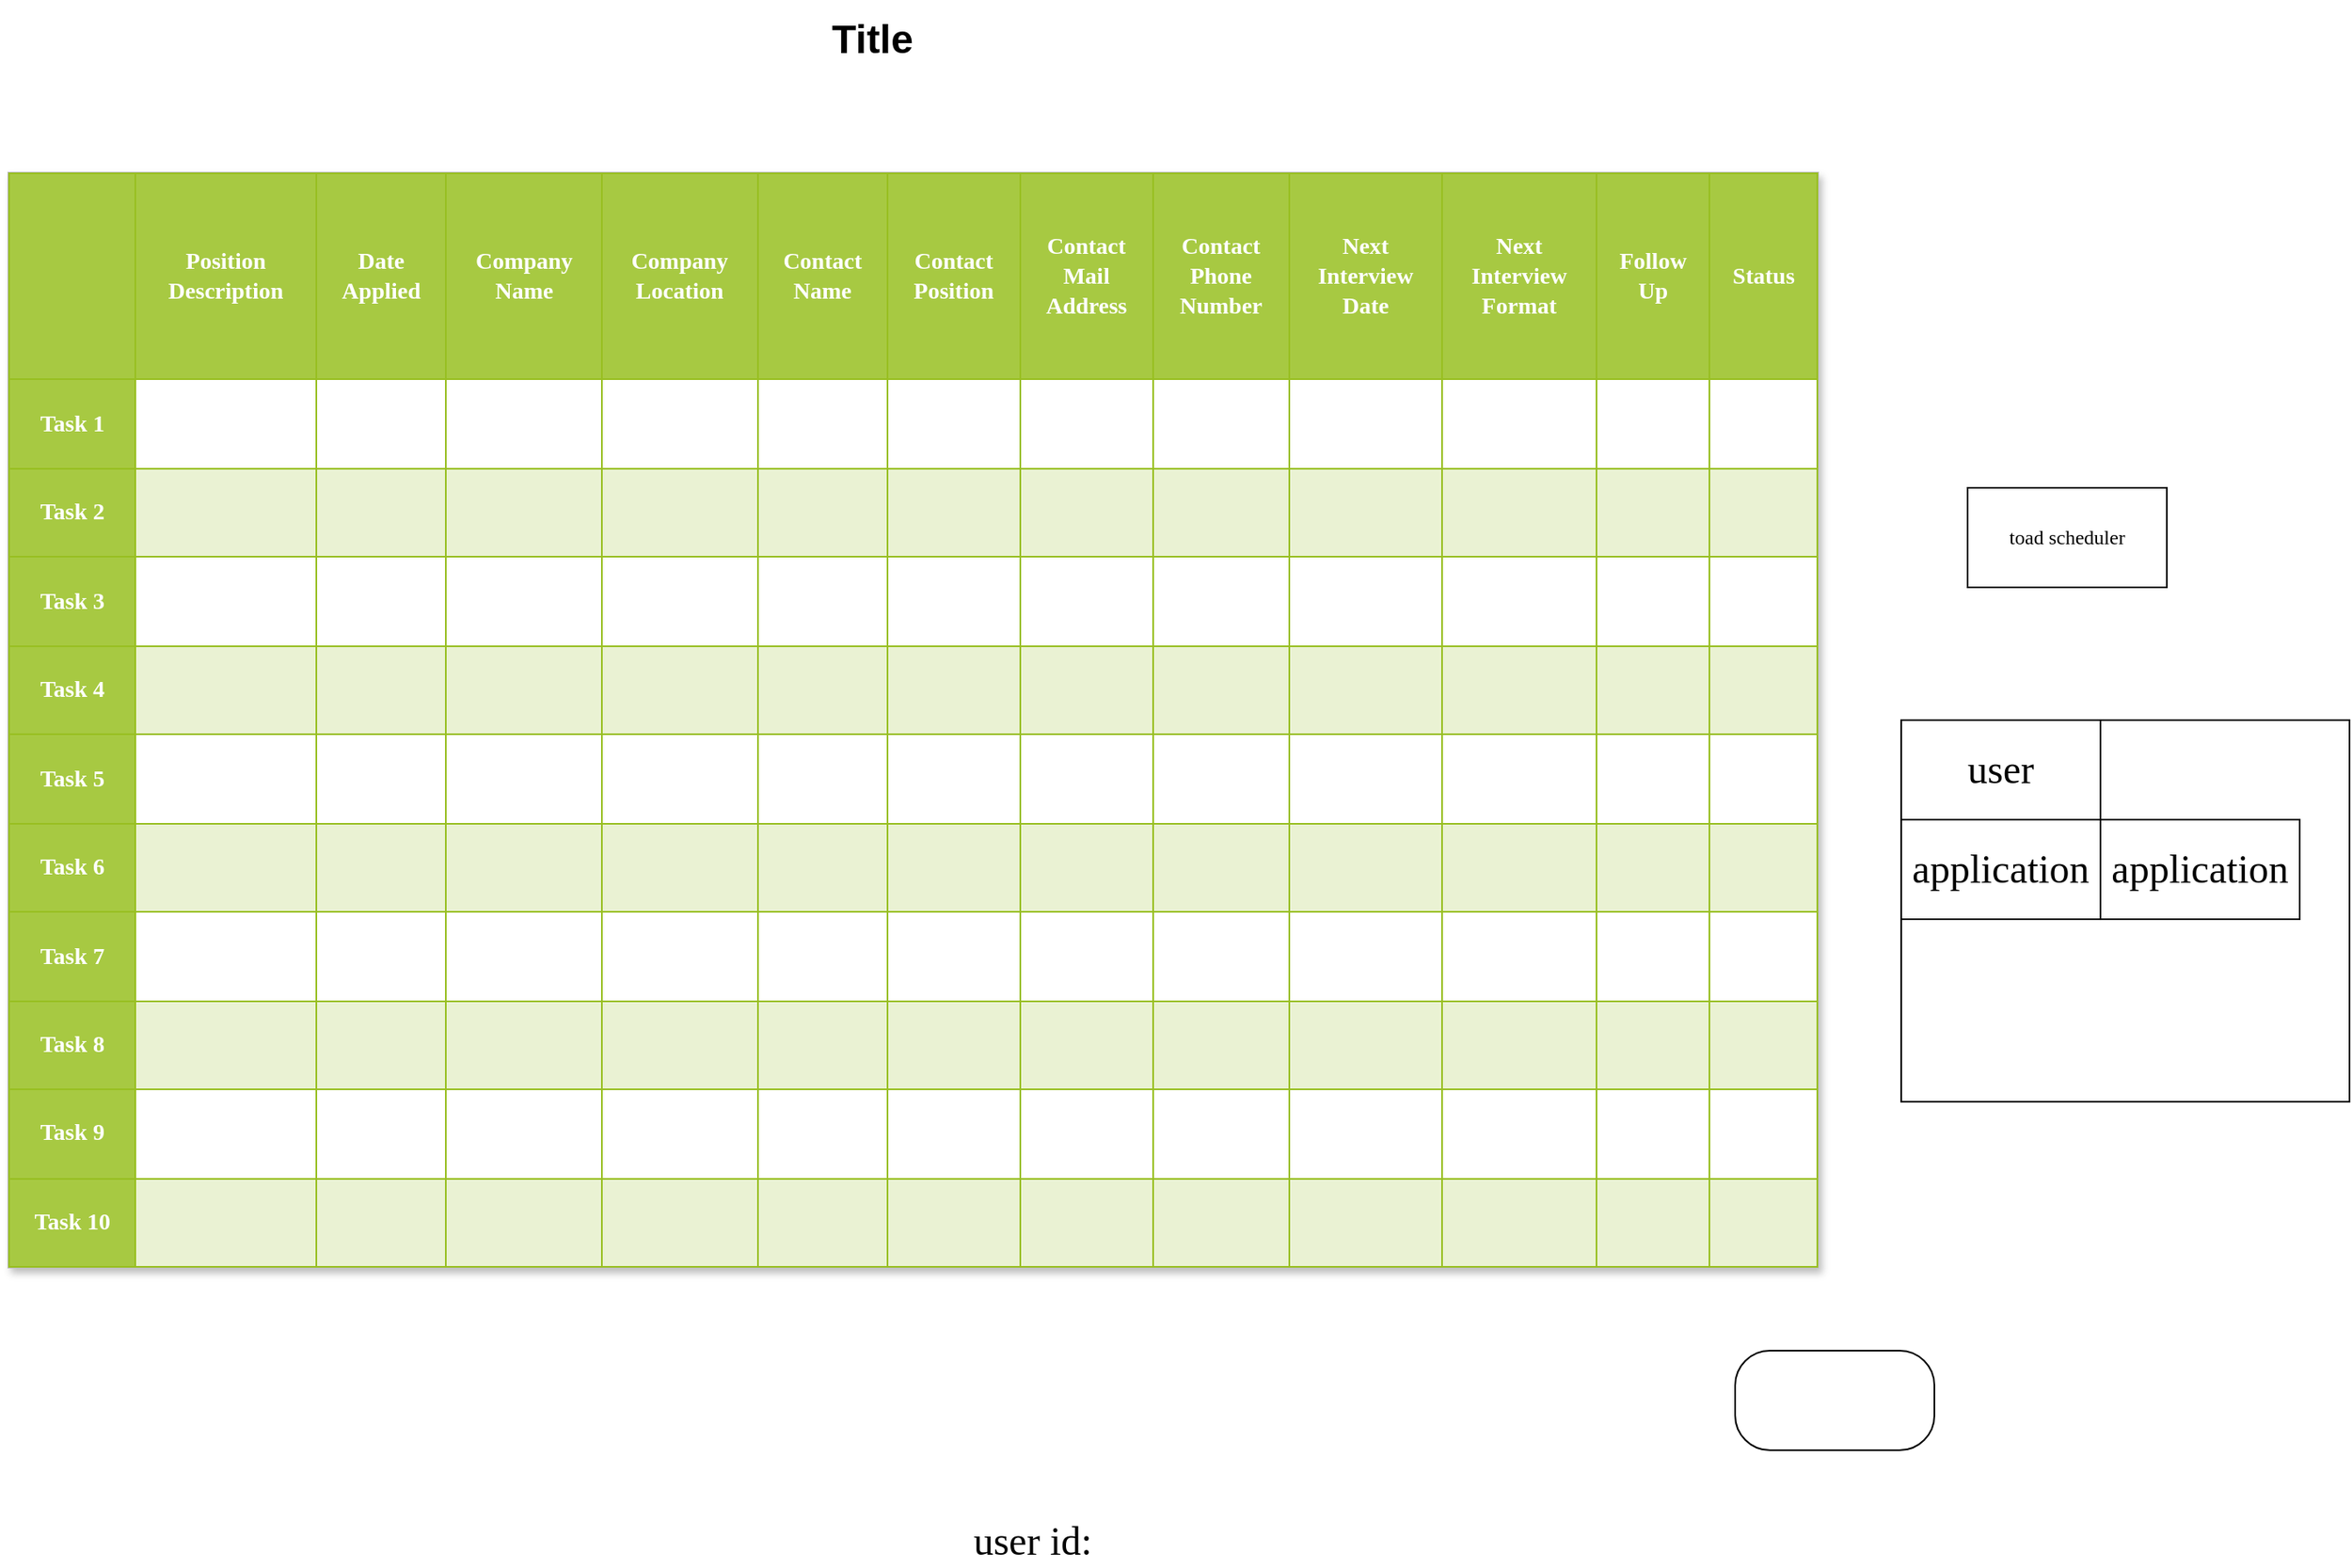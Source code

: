 <mxfile version="16.5.2" type="device" pages="5"><diagram name="Table" id="bd83a815-5ea8-2e97-e5ec-87c9f400f2fa"><mxGraphModel dx="1826" dy="781" grid="1" gridSize="10" guides="1" tooltips="1" connect="1" arrows="1" fold="1" page="1" pageScale="1.5" pageWidth="1169" pageHeight="826" background="none" math="0" shadow="0"><root><mxCell id="0" style=";html=1;"/><mxCell id="1" style=";html=1;" parent="0"/><mxCell id="1516e18e63f93b96-1" value="&lt;table border=&quot;1&quot; width=&quot;100%&quot; cellpadding=&quot;4&quot; style=&quot;width: 100% ; height: 100% ; border-collapse: collapse&quot;&gt;&lt;tbody&gt;&lt;tr style=&quot;background-color: #a7c942 ; color: #ffffff ; border: 1px solid #98bf21&quot;&gt;&lt;th&gt;&lt;font face=&quot;Tahoma&quot;&gt;&lt;br&gt;&lt;/font&gt;&lt;/th&gt;&lt;th&gt;&lt;font face=&quot;Tahoma&quot;&gt;Position &lt;br&gt;Description&lt;/font&gt;&lt;/th&gt;&lt;td&gt;&lt;font face=&quot;Tahoma&quot;&gt;&lt;b&gt;Date&lt;br&gt;Applied&lt;/b&gt;&lt;/font&gt;&lt;/td&gt;&lt;th&gt;&lt;font face=&quot;Tahoma&quot;&gt;Company&lt;br&gt;Name&lt;/font&gt;&lt;/th&gt;&lt;th&gt;&lt;font face=&quot;Tahoma&quot;&gt;Company&lt;br&gt;Location&lt;/font&gt;&lt;/th&gt;&lt;th&gt;&lt;font face=&quot;Tahoma&quot;&gt;Contact&lt;br&gt;Name&lt;/font&gt;&lt;/th&gt;&lt;td&gt;&lt;font face=&quot;Tahoma&quot;&gt;&lt;b&gt;Contact&lt;br&gt;Position&lt;/b&gt;&lt;/font&gt;&lt;/td&gt;&lt;td&gt;&lt;font face=&quot;Tahoma&quot;&gt;&lt;b&gt;Contact&lt;br&gt;Mail&lt;br&gt;Address&lt;/b&gt;&lt;/font&gt;&lt;/td&gt;&lt;td&gt;&lt;font face=&quot;Tahoma&quot;&gt;&lt;b&gt;Contact&lt;br&gt;Phone&lt;br&gt;Number&lt;/b&gt;&lt;/font&gt;&lt;/td&gt;&lt;td&gt;&lt;b&gt;&lt;font face=&quot;Tahoma&quot;&gt;Next &lt;br&gt;Interview&lt;br&gt;Date&lt;/font&gt;&lt;/b&gt;&lt;/td&gt;&lt;td&gt;&lt;b&gt;&lt;font face=&quot;Tahoma&quot;&gt;Next&lt;br&gt;Interview&lt;br&gt;Format&lt;/font&gt;&lt;/b&gt;&lt;/td&gt;&lt;th&gt;&lt;font face=&quot;Tahoma&quot;&gt;Follow&lt;br&gt;Up&lt;/font&gt;&lt;/th&gt;&lt;td&gt;&lt;font face=&quot;Tahoma&quot;&gt;&lt;b&gt;Status&lt;/b&gt;&lt;/font&gt;&lt;/td&gt;&lt;/tr&gt;&lt;tr style=&quot;border: 1px solid #98bf21&quot;&gt;&lt;td style=&quot;background-color: #a7c942 ; color: #ffffff ; border: 1px solid #98bf21&quot;&gt;&lt;font face=&quot;Tahoma&quot;&gt;&lt;b&gt;Task 1&lt;/b&gt;&lt;/font&gt;&lt;/td&gt;&lt;td&gt;&lt;/td&gt;&lt;td&gt;&lt;font face=&quot;Tahoma&quot;&gt;&lt;b&gt;&lt;br&gt;&lt;/b&gt;&lt;/font&gt;&lt;/td&gt;&lt;td&gt;&lt;/td&gt;&lt;td&gt;&lt;font face=&quot;Tahoma&quot;&gt;&lt;b&gt;&lt;br&gt;&lt;/b&gt;&lt;/font&gt;&lt;/td&gt;&lt;td&gt;&lt;font face=&quot;Tahoma&quot;&gt;&lt;b&gt;&lt;br&gt;&lt;/b&gt;&lt;/font&gt;&lt;/td&gt;&lt;td&gt;&lt;font face=&quot;Tahoma&quot;&gt;&lt;b&gt;&lt;br&gt;&lt;/b&gt;&lt;/font&gt;&lt;/td&gt;&lt;td&gt;&lt;font face=&quot;Tahoma&quot;&gt;&lt;b&gt;&lt;br&gt;&lt;/b&gt;&lt;/font&gt;&lt;/td&gt;&lt;td&gt;&lt;font face=&quot;Tahoma&quot;&gt;&lt;b&gt;&lt;br&gt;&lt;/b&gt;&lt;/font&gt;&lt;/td&gt;&lt;td&gt;&lt;br&gt;&lt;/td&gt;&lt;td&gt;&lt;br&gt;&lt;/td&gt;&lt;td&gt;&lt;font face=&quot;Tahoma&quot;&gt;&lt;b&gt;&lt;br&gt;&lt;/b&gt;&lt;/font&gt;&lt;/td&gt;&lt;td&gt;&lt;font face=&quot;Tahoma&quot;&gt;&lt;b&gt;&lt;br&gt;&lt;/b&gt;&lt;/font&gt;&lt;/td&gt;&lt;/tr&gt;&lt;tr style=&quot;background-color: #eaf2d3 ; border: 1px solid #98bf21&quot;&gt;&lt;td style=&quot;background-color: #a7c942 ; color: #ffffff ; border: 1px solid #98bf21&quot;&gt;&lt;font face=&quot;Tahoma&quot;&gt;&lt;b&gt;Task 2&lt;/b&gt;&lt;/font&gt;&lt;/td&gt;&lt;td&gt;&lt;/td&gt;&lt;td&gt;&lt;font face=&quot;Tahoma&quot;&gt;&lt;b&gt;&lt;br&gt;&lt;/b&gt;&lt;/font&gt;&lt;/td&gt;&lt;td&gt;&lt;/td&gt;&lt;td&gt;&lt;font face=&quot;Tahoma&quot;&gt;&lt;b&gt;&lt;br&gt;&lt;/b&gt;&lt;/font&gt;&lt;/td&gt;&lt;td&gt;&lt;font face=&quot;Tahoma&quot;&gt;&lt;b&gt;&lt;br&gt;&lt;/b&gt;&lt;/font&gt;&lt;/td&gt;&lt;td&gt;&lt;font face=&quot;Tahoma&quot;&gt;&lt;b&gt;&lt;br&gt;&lt;/b&gt;&lt;/font&gt;&lt;/td&gt;&lt;td&gt;&lt;font face=&quot;Tahoma&quot;&gt;&lt;b&gt;&lt;br&gt;&lt;/b&gt;&lt;/font&gt;&lt;/td&gt;&lt;td&gt;&lt;font face=&quot;Tahoma&quot;&gt;&lt;b&gt;&lt;br&gt;&lt;/b&gt;&lt;/font&gt;&lt;/td&gt;&lt;td&gt;&lt;br&gt;&lt;/td&gt;&lt;td&gt;&lt;br&gt;&lt;/td&gt;&lt;td&gt;&lt;font face=&quot;Tahoma&quot;&gt;&lt;b&gt;&lt;br&gt;&lt;/b&gt;&lt;/font&gt;&lt;/td&gt;&lt;td&gt;&lt;font face=&quot;Tahoma&quot;&gt;&lt;b&gt;&lt;br&gt;&lt;/b&gt;&lt;/font&gt;&lt;/td&gt;&lt;/tr&gt;&lt;tr style=&quot;border: 1px solid #98bf21&quot;&gt;&lt;td style=&quot;background-color: #a7c942 ; color: #ffffff ; border: 1px solid #98bf21&quot;&gt;&lt;font face=&quot;Tahoma&quot;&gt;&lt;b&gt;Task 3&lt;/b&gt;&lt;/font&gt;&lt;/td&gt;&lt;td&gt;&lt;/td&gt;&lt;td&gt;&lt;font face=&quot;Tahoma&quot;&gt;&lt;b&gt;&lt;br&gt;&lt;/b&gt;&lt;/font&gt;&lt;/td&gt;&lt;td&gt;&lt;/td&gt;&lt;td&gt;&lt;font face=&quot;Tahoma&quot;&gt;&lt;b&gt;&lt;br&gt;&lt;/b&gt;&lt;/font&gt;&lt;/td&gt;&lt;td&gt;&lt;font face=&quot;Tahoma&quot;&gt;&lt;b&gt;&lt;br&gt;&lt;/b&gt;&lt;/font&gt;&lt;/td&gt;&lt;td&gt;&lt;font face=&quot;Tahoma&quot;&gt;&lt;b&gt;&lt;br&gt;&lt;/b&gt;&lt;/font&gt;&lt;/td&gt;&lt;td&gt;&lt;font face=&quot;Tahoma&quot;&gt;&lt;b&gt;&lt;br&gt;&lt;/b&gt;&lt;/font&gt;&lt;/td&gt;&lt;td&gt;&lt;font face=&quot;Tahoma&quot;&gt;&lt;b&gt;&lt;br&gt;&lt;/b&gt;&lt;/font&gt;&lt;/td&gt;&lt;td&gt;&lt;br&gt;&lt;/td&gt;&lt;td&gt;&lt;br&gt;&lt;/td&gt;&lt;td&gt;&lt;font face=&quot;Tahoma&quot;&gt;&lt;b&gt;&lt;br&gt;&lt;/b&gt;&lt;/font&gt;&lt;/td&gt;&lt;td&gt;&lt;font face=&quot;Tahoma&quot;&gt;&lt;b&gt;&lt;br&gt;&lt;/b&gt;&lt;/font&gt;&lt;/td&gt;&lt;/tr&gt;&lt;tr style=&quot;background-color: #eaf2d3 ; border: 1px solid #98bf21&quot;&gt;&lt;td style=&quot;background-color: #a7c942 ; color: #ffffff ; border: 1px solid #98bf21&quot;&gt;&lt;font face=&quot;Tahoma&quot;&gt;&lt;b&gt;Task 4&lt;/b&gt;&lt;/font&gt;&lt;/td&gt;&lt;td&gt;&lt;/td&gt;&lt;td&gt;&lt;font face=&quot;Tahoma&quot;&gt;&lt;b&gt;&lt;br&gt;&lt;/b&gt;&lt;/font&gt;&lt;/td&gt;&lt;td&gt;&lt;/td&gt;&lt;td&gt;&lt;font face=&quot;Tahoma&quot;&gt;&lt;b&gt;&lt;br&gt;&lt;/b&gt;&lt;/font&gt;&lt;/td&gt;&lt;td&gt;&lt;font face=&quot;Tahoma&quot;&gt;&lt;b&gt;&lt;br&gt;&lt;/b&gt;&lt;/font&gt;&lt;/td&gt;&lt;td&gt;&lt;font face=&quot;Tahoma&quot;&gt;&lt;b&gt;&lt;br&gt;&lt;/b&gt;&lt;/font&gt;&lt;/td&gt;&lt;td&gt;&lt;font face=&quot;Tahoma&quot;&gt;&lt;b&gt;&lt;br&gt;&lt;/b&gt;&lt;/font&gt;&lt;/td&gt;&lt;td&gt;&lt;font face=&quot;Tahoma&quot;&gt;&lt;b&gt;&lt;br&gt;&lt;/b&gt;&lt;/font&gt;&lt;/td&gt;&lt;td&gt;&lt;br&gt;&lt;/td&gt;&lt;td&gt;&lt;br&gt;&lt;/td&gt;&lt;td&gt;&lt;font face=&quot;Tahoma&quot;&gt;&lt;b&gt;&lt;br&gt;&lt;/b&gt;&lt;/font&gt;&lt;/td&gt;&lt;td&gt;&lt;font face=&quot;Tahoma&quot;&gt;&lt;b&gt;&lt;br&gt;&lt;/b&gt;&lt;/font&gt;&lt;/td&gt;&lt;/tr&gt;&lt;tr style=&quot;border: 1px solid #98bf21&quot;&gt;&lt;td style=&quot;background-color: #a7c942 ; color: #ffffff ; border: 1px solid #98bf21&quot;&gt;&lt;font face=&quot;Tahoma&quot;&gt;&lt;b&gt;Task 5&lt;br&gt;&lt;/b&gt;&lt;/font&gt;&lt;/td&gt;&lt;td&gt;&lt;font face=&quot;Tahoma&quot;&gt;&lt;b&gt;&lt;br&gt;&lt;/b&gt;&lt;/font&gt;&lt;/td&gt;&lt;td&gt;&lt;font face=&quot;Tahoma&quot;&gt;&lt;b&gt;&lt;br&gt;&lt;/b&gt;&lt;/font&gt;&lt;/td&gt;&lt;td&gt;&lt;font face=&quot;Tahoma&quot;&gt;&lt;b&gt;&lt;br&gt;&lt;/b&gt;&lt;/font&gt;&lt;/td&gt;&lt;td&gt;&lt;font face=&quot;Tahoma&quot;&gt;&lt;b&gt;&lt;br&gt;&lt;/b&gt;&lt;/font&gt;&lt;/td&gt;&lt;td&gt;&lt;font face=&quot;Tahoma&quot;&gt;&lt;b&gt;&lt;br&gt;&lt;/b&gt;&lt;/font&gt;&lt;/td&gt;&lt;td&gt;&lt;font face=&quot;Tahoma&quot;&gt;&lt;b&gt;&lt;br&gt;&lt;/b&gt;&lt;/font&gt;&lt;/td&gt;&lt;td&gt;&lt;font face=&quot;Tahoma&quot;&gt;&lt;b&gt;&lt;br&gt;&lt;/b&gt;&lt;/font&gt;&lt;/td&gt;&lt;td&gt;&lt;font face=&quot;Tahoma&quot;&gt;&lt;b&gt;&lt;br&gt;&lt;/b&gt;&lt;/font&gt;&lt;/td&gt;&lt;td&gt;&lt;br&gt;&lt;/td&gt;&lt;td&gt;&lt;br&gt;&lt;/td&gt;&lt;td&gt;&lt;font face=&quot;Tahoma&quot;&gt;&lt;b&gt;&lt;br&gt;&lt;/b&gt;&lt;/font&gt;&lt;/td&gt;&lt;td&gt;&lt;font face=&quot;Tahoma&quot;&gt;&lt;b&gt;&lt;br&gt;&lt;/b&gt;&lt;/font&gt;&lt;/td&gt;&lt;/tr&gt;&lt;tr style=&quot;background-color: #eaf2d3 ; border: 1px solid #98bf21&quot;&gt;&lt;td style=&quot;background-color: #a7c942 ; color: #ffffff ; border: 1px solid #98bf21&quot;&gt;&lt;font face=&quot;Tahoma&quot;&gt;&lt;b&gt;Task 6&lt;br&gt;&lt;/b&gt;&lt;/font&gt;&lt;/td&gt;&lt;td&gt;&lt;font face=&quot;Tahoma&quot;&gt;&lt;b&gt;&lt;br&gt;&lt;/b&gt;&lt;/font&gt;&lt;/td&gt;&lt;td&gt;&lt;font face=&quot;Tahoma&quot;&gt;&lt;b&gt;&lt;br&gt;&lt;/b&gt;&lt;/font&gt;&lt;/td&gt;&lt;td&gt;&lt;font face=&quot;Tahoma&quot;&gt;&lt;b&gt;&lt;br&gt;&lt;/b&gt;&lt;/font&gt;&lt;/td&gt;&lt;td&gt;&lt;font face=&quot;Tahoma&quot;&gt;&lt;b&gt;&lt;br&gt;&lt;/b&gt;&lt;/font&gt;&lt;/td&gt;&lt;td&gt;&lt;font face=&quot;Tahoma&quot;&gt;&lt;b&gt;&lt;br&gt;&lt;/b&gt;&lt;/font&gt;&lt;/td&gt;&lt;td&gt;&lt;font face=&quot;Tahoma&quot;&gt;&lt;b&gt;&lt;br&gt;&lt;/b&gt;&lt;/font&gt;&lt;/td&gt;&lt;td&gt;&lt;font face=&quot;Tahoma&quot;&gt;&lt;b&gt;&lt;br&gt;&lt;/b&gt;&lt;/font&gt;&lt;/td&gt;&lt;td&gt;&lt;font face=&quot;Tahoma&quot;&gt;&lt;b&gt;&lt;br&gt;&lt;/b&gt;&lt;/font&gt;&lt;/td&gt;&lt;td&gt;&lt;br&gt;&lt;/td&gt;&lt;td&gt;&lt;br&gt;&lt;/td&gt;&lt;td&gt;&lt;font face=&quot;Tahoma&quot;&gt;&lt;b&gt;&lt;br&gt;&lt;/b&gt;&lt;/font&gt;&lt;/td&gt;&lt;td&gt;&lt;font face=&quot;Tahoma&quot;&gt;&lt;b&gt;&lt;br&gt;&lt;/b&gt;&lt;/font&gt;&lt;/td&gt;&lt;/tr&gt;&lt;tr style=&quot;border: 1px solid #98bf21&quot;&gt;&lt;td style=&quot;background-color: #a7c942 ; color: #ffffff ; border: 1px solid #98bf21&quot;&gt;&lt;font face=&quot;Tahoma&quot;&gt;&lt;b&gt;Task 7&lt;br&gt;&lt;/b&gt;&lt;/font&gt;&lt;/td&gt;&lt;td&gt;&lt;font face=&quot;Tahoma&quot;&gt;&lt;b&gt;&lt;br&gt;&lt;/b&gt;&lt;/font&gt;&lt;/td&gt;&lt;td&gt;&lt;font face=&quot;Tahoma&quot;&gt;&lt;b&gt;&lt;br&gt;&lt;/b&gt;&lt;/font&gt;&lt;/td&gt;&lt;td&gt;&lt;font face=&quot;Tahoma&quot;&gt;&lt;b&gt;&lt;br&gt;&lt;/b&gt;&lt;/font&gt;&lt;/td&gt;&lt;td&gt;&lt;font face=&quot;Tahoma&quot;&gt;&lt;b&gt;&lt;br&gt;&lt;/b&gt;&lt;/font&gt;&lt;/td&gt;&lt;td&gt;&lt;font face=&quot;Tahoma&quot;&gt;&lt;b&gt;&lt;br&gt;&lt;/b&gt;&lt;/font&gt;&lt;/td&gt;&lt;td&gt;&lt;font face=&quot;Tahoma&quot;&gt;&lt;b&gt;&lt;br&gt;&lt;/b&gt;&lt;/font&gt;&lt;/td&gt;&lt;td&gt;&lt;font face=&quot;Tahoma&quot;&gt;&lt;b&gt;&lt;br&gt;&lt;/b&gt;&lt;/font&gt;&lt;/td&gt;&lt;td&gt;&lt;font face=&quot;Tahoma&quot;&gt;&lt;b&gt;&lt;br&gt;&lt;/b&gt;&lt;/font&gt;&lt;/td&gt;&lt;td&gt;&lt;br&gt;&lt;/td&gt;&lt;td&gt;&lt;br&gt;&lt;/td&gt;&lt;td&gt;&lt;font face=&quot;Tahoma&quot;&gt;&lt;b&gt;&lt;br&gt;&lt;/b&gt;&lt;/font&gt;&lt;/td&gt;&lt;td&gt;&lt;font face=&quot;Tahoma&quot;&gt;&lt;b&gt;&lt;br&gt;&lt;/b&gt;&lt;/font&gt;&lt;/td&gt;&lt;/tr&gt;&lt;tr style=&quot;background-color: #eaf2d3 ; border: 1px solid #98bf21&quot;&gt;&lt;td style=&quot;background-color: #a7c942 ; color: #ffffff ; border: 1px solid #98bf21&quot;&gt;&lt;font face=&quot;Tahoma&quot;&gt;&lt;b&gt;Task 8&lt;br&gt;&lt;/b&gt;&lt;/font&gt;&lt;/td&gt;&lt;td&gt;&lt;font face=&quot;Tahoma&quot;&gt;&lt;b&gt;&lt;br&gt;&lt;/b&gt;&lt;/font&gt;&lt;/td&gt;&lt;td&gt;&lt;font face=&quot;Tahoma&quot;&gt;&lt;b&gt;&lt;br&gt;&lt;/b&gt;&lt;/font&gt;&lt;/td&gt;&lt;td&gt;&lt;font face=&quot;Tahoma&quot;&gt;&lt;b&gt;&lt;br&gt;&lt;/b&gt;&lt;/font&gt;&lt;/td&gt;&lt;td&gt;&lt;font face=&quot;Tahoma&quot;&gt;&lt;b&gt;&lt;br&gt;&lt;/b&gt;&lt;/font&gt;&lt;/td&gt;&lt;td&gt;&lt;font face=&quot;Tahoma&quot;&gt;&lt;b&gt;&lt;br&gt;&lt;/b&gt;&lt;/font&gt;&lt;/td&gt;&lt;td&gt;&lt;font face=&quot;Tahoma&quot;&gt;&lt;b&gt;&lt;br&gt;&lt;/b&gt;&lt;/font&gt;&lt;/td&gt;&lt;td&gt;&lt;font face=&quot;Tahoma&quot;&gt;&lt;b&gt;&lt;br&gt;&lt;/b&gt;&lt;/font&gt;&lt;/td&gt;&lt;td&gt;&lt;font face=&quot;Tahoma&quot;&gt;&lt;b&gt;&lt;br&gt;&lt;/b&gt;&lt;/font&gt;&lt;/td&gt;&lt;td&gt;&lt;br&gt;&lt;/td&gt;&lt;td&gt;&lt;br&gt;&lt;/td&gt;&lt;td&gt;&lt;font face=&quot;Tahoma&quot;&gt;&lt;b&gt;&lt;br&gt;&lt;/b&gt;&lt;/font&gt;&lt;/td&gt;&lt;td&gt;&lt;font face=&quot;Tahoma&quot;&gt;&lt;b&gt;&lt;br&gt;&lt;/b&gt;&lt;/font&gt;&lt;/td&gt;&lt;/tr&gt;&lt;tr style=&quot;border: 1px solid #98bf21&quot;&gt;&lt;td style=&quot;background-color: #a7c942 ; color: #ffffff ; border: 1px solid #98bf21&quot;&gt;&lt;font face=&quot;Tahoma&quot;&gt;&lt;b&gt;Task 9&lt;br&gt;&lt;/b&gt;&lt;/font&gt;&lt;/td&gt;&lt;td&gt;&lt;font face=&quot;Tahoma&quot;&gt;&lt;b&gt;&lt;br&gt;&lt;/b&gt;&lt;/font&gt;&lt;/td&gt;&lt;td&gt;&lt;font face=&quot;Tahoma&quot;&gt;&lt;b&gt;&lt;br&gt;&lt;/b&gt;&lt;/font&gt;&lt;/td&gt;&lt;td&gt;&lt;font face=&quot;Tahoma&quot;&gt;&lt;b&gt;&lt;br&gt;&lt;/b&gt;&lt;/font&gt;&lt;/td&gt;&lt;td&gt;&lt;font face=&quot;Tahoma&quot;&gt;&lt;b&gt;&lt;br&gt;&lt;/b&gt;&lt;/font&gt;&lt;/td&gt;&lt;td&gt;&lt;font face=&quot;Tahoma&quot;&gt;&lt;b&gt;&lt;br&gt;&lt;/b&gt;&lt;/font&gt;&lt;/td&gt;&lt;td&gt;&lt;font face=&quot;Tahoma&quot;&gt;&lt;b&gt;&lt;br&gt;&lt;/b&gt;&lt;/font&gt;&lt;/td&gt;&lt;td&gt;&lt;font face=&quot;Tahoma&quot;&gt;&lt;b&gt;&lt;br&gt;&lt;/b&gt;&lt;/font&gt;&lt;/td&gt;&lt;td&gt;&lt;font face=&quot;Tahoma&quot;&gt;&lt;b&gt;&lt;br&gt;&lt;/b&gt;&lt;/font&gt;&lt;/td&gt;&lt;td&gt;&lt;br&gt;&lt;/td&gt;&lt;td&gt;&lt;br&gt;&lt;/td&gt;&lt;td&gt;&lt;font face=&quot;Tahoma&quot;&gt;&lt;b&gt;&lt;br&gt;&lt;/b&gt;&lt;/font&gt;&lt;/td&gt;&lt;td&gt;&lt;font face=&quot;Tahoma&quot;&gt;&lt;b&gt;&lt;br&gt;&lt;/b&gt;&lt;/font&gt;&lt;/td&gt;&lt;/tr&gt;&lt;tr style=&quot;background-color: #eaf2d3 ; border: 1px solid #98bf21&quot;&gt;&lt;td style=&quot;background-color: #a7c942 ; color: #ffffff ; border: 1px solid #98bf21&quot;&gt;&lt;font face=&quot;Tahoma&quot;&gt;&lt;b&gt;Task 10&lt;br&gt;&lt;/b&gt;&lt;/font&gt;&lt;/td&gt;&lt;td&gt;&lt;font face=&quot;Tahoma&quot;&gt;&lt;b&gt;&lt;br&gt;&lt;/b&gt;&lt;/font&gt;&lt;/td&gt;&lt;td&gt;&lt;font face=&quot;Tahoma&quot;&gt;&lt;b&gt;&lt;br&gt;&lt;/b&gt;&lt;/font&gt;&lt;/td&gt;&lt;td&gt;&lt;font face=&quot;Tahoma&quot;&gt;&lt;b&gt;&lt;br&gt;&lt;/b&gt;&lt;/font&gt;&lt;/td&gt;&lt;td&gt;&lt;font face=&quot;Tahoma&quot;&gt;&lt;b&gt;&lt;br&gt;&lt;/b&gt;&lt;/font&gt;&lt;/td&gt;&lt;td&gt;&lt;font face=&quot;Tahoma&quot;&gt;&lt;b&gt;&lt;br&gt;&lt;/b&gt;&lt;/font&gt;&lt;/td&gt;&lt;td&gt;&lt;font face=&quot;Tahoma&quot;&gt;&lt;b&gt;&lt;br&gt;&lt;/b&gt;&lt;/font&gt;&lt;/td&gt;&lt;td&gt;&lt;font face=&quot;Tahoma&quot;&gt;&lt;b&gt;&lt;br&gt;&lt;/b&gt;&lt;/font&gt;&lt;/td&gt;&lt;td&gt;&lt;font face=&quot;Tahoma&quot;&gt;&lt;b&gt;&lt;br&gt;&lt;/b&gt;&lt;/font&gt;&lt;/td&gt;&lt;td&gt;&lt;br&gt;&lt;/td&gt;&lt;td&gt;&lt;br&gt;&lt;/td&gt;&lt;td&gt;&lt;font face=&quot;Tahoma&quot;&gt;&lt;b&gt;&lt;br&gt;&lt;/b&gt;&lt;/font&gt;&lt;/td&gt;&lt;td&gt;&lt;font face=&quot;Tahoma&quot;&gt;&lt;b&gt;&lt;br&gt;&lt;/b&gt;&lt;/font&gt;&lt;/td&gt;&lt;/tr&gt;&lt;/tbody&gt;&lt;/table&gt;" style="text;html=1;strokeColor=#c0c0c0;fillColor=#ffffff;overflow=fill;rounded=0;shadow=1;fontSize=14;fontColor=#000000;align=center;" parent="1" vertex="1"><mxGeometry x="170" y="170" width="1090" height="660" as="geometry"/></mxCell><mxCell id="1516e18e63f93b96-3" value="Title" style="text;strokeColor=none;fillColor=none;html=1;fontSize=24;fontStyle=1;verticalAlign=middle;align=center;rounded=0;shadow=1;" parent="1" vertex="1"><mxGeometry x="300" y="70" width="780" height="40" as="geometry"/></mxCell><mxCell id="HgmNRBy1fuTVgdiwMDEF-177" value="toad scheduler" style="rounded=0;whiteSpace=wrap;html=1;fontFamily=Tahoma;" vertex="1" parent="1"><mxGeometry x="1350" y="360" width="120" height="60" as="geometry"/></mxCell><mxCell id="vjXlhbVBMn7QKpFV_qHx-1" value="" style="rounded=0;whiteSpace=wrap;html=1;fontFamily=Tahoma;fontSize=24;" vertex="1" parent="1"><mxGeometry x="1310" y="500" width="270" height="230" as="geometry"/></mxCell><mxCell id="vjXlhbVBMn7QKpFV_qHx-2" value="user" style="rounded=0;whiteSpace=wrap;html=1;fontFamily=Tahoma;fontSize=24;" vertex="1" parent="1"><mxGeometry x="1310" y="500" width="120" height="60" as="geometry"/></mxCell><mxCell id="vjXlhbVBMn7QKpFV_qHx-3" value="application" style="rounded=0;whiteSpace=wrap;html=1;fontFamily=Tahoma;fontSize=24;" vertex="1" parent="1"><mxGeometry x="1310" y="560" width="120" height="60" as="geometry"/></mxCell><mxCell id="vjXlhbVBMn7QKpFV_qHx-4" value="application" style="rounded=0;whiteSpace=wrap;html=1;fontFamily=Tahoma;fontSize=24;" vertex="1" parent="1"><mxGeometry x="1430" y="560" width="120" height="60" as="geometry"/></mxCell><mxCell id="vjXlhbVBMn7QKpFV_qHx-6" value="" style="rounded=1;whiteSpace=wrap;html=1;fontFamily=Tahoma;fontSize=24;arcSize=35;" vertex="1" parent="1"><mxGeometry x="1210" y="880" width="120" height="60" as="geometry"/></mxCell><mxCell id="vjXlhbVBMn7QKpFV_qHx-8" value="user id:&amp;nbsp;" style="text;html=1;strokeColor=none;fillColor=none;align=center;verticalAlign=middle;whiteSpace=wrap;rounded=0;fontFamily=Tahoma;fontSize=24;" vertex="1" parent="1"><mxGeometry x="660" y="980" width="260" height="30" as="geometry"/></mxCell></root></mxGraphModel></diagram><diagram id="Glf1FRD-VNoD1R4KKg5z" name="Home"><mxGraphModel dx="1826" dy="781" grid="1" gridSize="10" guides="1" tooltips="1" connect="1" arrows="1" fold="1" page="1" pageScale="1" pageWidth="827" pageHeight="1169" math="0" shadow="0"><root><mxCell id="-vWaYmZDNe9rogME3HGb-0"/><mxCell id="-vWaYmZDNe9rogME3HGb-1" parent="-vWaYmZDNe9rogME3HGb-0"/><mxCell id="ajmLcDQyQLr6ClDj2M4C-0" value="&lt;table border=&quot;1&quot; width=&quot;100%&quot; cellpadding=&quot;4&quot; style=&quot;width: 100% ; height: 100% ; border-collapse: collapse&quot;&gt;&lt;tbody&gt;&lt;tr style=&quot;background-color: #a7c942 ; color: #ffffff ; border: 1px solid #98bf21&quot;&gt;&lt;th&gt;&lt;font face=&quot;Tahoma&quot;&gt;&lt;br&gt;&lt;/font&gt;&lt;/th&gt;&lt;th&gt;&lt;font face=&quot;Tahoma&quot;&gt;Position &lt;br&gt;Description&lt;/font&gt;&lt;/th&gt;&lt;td&gt;&lt;font face=&quot;Tahoma&quot;&gt;&lt;b&gt;Date&lt;br&gt;Applied&lt;/b&gt;&lt;/font&gt;&lt;/td&gt;&lt;th&gt;&lt;font face=&quot;Tahoma&quot;&gt;Company&lt;br&gt;Name&lt;/font&gt;&lt;/th&gt;&lt;th&gt;&lt;font face=&quot;Tahoma&quot;&gt;Company&lt;br&gt;Location&lt;/font&gt;&lt;/th&gt;&lt;th&gt;&lt;font face=&quot;Tahoma&quot;&gt;Contact&lt;br&gt;Name&lt;/font&gt;&lt;/th&gt;&lt;td&gt;&lt;font face=&quot;Tahoma&quot;&gt;&lt;b&gt;Contact&lt;br&gt;Position&lt;/b&gt;&lt;/font&gt;&lt;/td&gt;&lt;td&gt;&lt;font face=&quot;Tahoma&quot;&gt;&lt;b&gt;Contact&lt;br&gt;Mail&lt;br&gt;Address&lt;/b&gt;&lt;/font&gt;&lt;/td&gt;&lt;td&gt;&lt;font face=&quot;Tahoma&quot;&gt;&lt;b&gt;Contact&lt;br&gt;Phone&lt;br&gt;Number&lt;/b&gt;&lt;/font&gt;&lt;/td&gt;&lt;td&gt;&lt;b&gt;&lt;font face=&quot;Tahoma&quot;&gt;Next &lt;br&gt;Interview&lt;br&gt;Date&lt;/font&gt;&lt;/b&gt;&lt;/td&gt;&lt;td&gt;&lt;b&gt;&lt;font face=&quot;Tahoma&quot;&gt;Next&lt;br&gt;Interview&lt;br&gt;Format&lt;/font&gt;&lt;/b&gt;&lt;/td&gt;&lt;th&gt;&lt;font face=&quot;Tahoma&quot;&gt;Follow&lt;br&gt;Up&lt;/font&gt;&lt;/th&gt;&lt;td&gt;&lt;font face=&quot;Tahoma&quot;&gt;&lt;b&gt;Status&lt;/b&gt;&lt;/font&gt;&lt;/td&gt;&lt;/tr&gt;&lt;tr style=&quot;border: 1px solid #98bf21&quot;&gt;&lt;td style=&quot;background-color: #a7c942 ; color: #ffffff ; border: 1px solid #98bf21&quot;&gt;&lt;font face=&quot;Tahoma&quot;&gt;&lt;b&gt;Task 1&lt;/b&gt;&lt;/font&gt;&lt;/td&gt;&lt;td&gt;example&lt;/td&gt;&lt;td&gt;example&lt;font face=&quot;Tahoma&quot;&gt;&lt;b&gt;&lt;br&gt;&lt;/b&gt;&lt;/font&gt;&lt;/td&gt;&lt;td&gt;example&lt;/td&gt;&lt;td&gt;example&lt;font face=&quot;Tahoma&quot;&gt;&lt;b&gt;&lt;br&gt;&lt;/b&gt;&lt;/font&gt;&lt;/td&gt;&lt;td&gt;example&lt;font face=&quot;Tahoma&quot;&gt;&lt;b&gt;&lt;br&gt;&lt;/b&gt;&lt;/font&gt;&lt;/td&gt;&lt;td&gt;example&lt;font face=&quot;Tahoma&quot;&gt;&lt;b&gt;&lt;br&gt;&lt;/b&gt;&lt;/font&gt;&lt;/td&gt;&lt;td&gt;example&lt;font face=&quot;Tahoma&quot;&gt;&lt;b&gt;&lt;br&gt;&lt;/b&gt;&lt;/font&gt;&lt;/td&gt;&lt;td&gt;example&lt;font face=&quot;Tahoma&quot;&gt;&lt;b&gt;&lt;br&gt;&lt;/b&gt;&lt;/font&gt;&lt;/td&gt;&lt;td&gt;example&lt;br&gt;&lt;/td&gt;&lt;td&gt;example&lt;br&gt;&lt;/td&gt;&lt;td&gt;example&lt;font face=&quot;Tahoma&quot;&gt;&lt;b&gt;&lt;br&gt;&lt;/b&gt;&lt;/font&gt;&lt;/td&gt;&lt;td&gt;example&lt;font face=&quot;Tahoma&quot;&gt;&lt;b&gt;&lt;br&gt;&lt;/b&gt;&lt;/font&gt;&lt;/td&gt;&lt;/tr&gt;&lt;tr style=&quot;background-color: #eaf2d3 ; border: 1px solid #98bf21&quot;&gt;&lt;td style=&quot;background-color: #a7c942 ; color: #ffffff ; border: 1px solid #98bf21&quot;&gt;&lt;font face=&quot;Tahoma&quot;&gt;&lt;b&gt;Task 2&lt;/b&gt;&lt;/font&gt;&lt;/td&gt;&lt;td&gt;&lt;span style=&quot;background-color: rgb(248 , 249 , 250)&quot;&gt;example&lt;/span&gt;&lt;/td&gt;&lt;td&gt;example&lt;font face=&quot;Tahoma&quot;&gt;&lt;b&gt;&lt;br&gt;&lt;/b&gt;&lt;/font&gt;&lt;/td&gt;&lt;td&gt;&lt;span style=&quot;background-color: rgb(248 , 249 , 250)&quot;&gt;example&lt;/span&gt;&lt;/td&gt;&lt;td&gt;example&lt;font face=&quot;Tahoma&quot;&gt;&lt;b&gt;&lt;br&gt;&lt;/b&gt;&lt;/font&gt;&lt;/td&gt;&lt;td&gt;example&lt;font face=&quot;Tahoma&quot;&gt;&lt;b&gt;&lt;br&gt;&lt;/b&gt;&lt;/font&gt;&lt;/td&gt;&lt;td&gt;example&lt;font face=&quot;Tahoma&quot;&gt;&lt;b&gt;&lt;br&gt;&lt;/b&gt;&lt;/font&gt;&lt;/td&gt;&lt;td&gt;example&lt;font face=&quot;Tahoma&quot;&gt;&lt;b&gt;&lt;br&gt;&lt;/b&gt;&lt;/font&gt;&lt;/td&gt;&lt;td&gt;example&lt;font face=&quot;Tahoma&quot;&gt;&lt;b&gt;&lt;br&gt;&lt;/b&gt;&lt;/font&gt;&lt;/td&gt;&lt;td&gt;&lt;span style=&quot;background-color: rgb(248 , 249 , 250)&quot;&gt;example&lt;/span&gt;&lt;br&gt;&lt;/td&gt;&lt;td&gt;&lt;span style=&quot;background-color: rgb(248 , 249 , 250)&quot;&gt;example&lt;/span&gt;&lt;br&gt;&lt;/td&gt;&lt;td&gt;example&lt;font face=&quot;Tahoma&quot;&gt;&lt;b&gt;&lt;br&gt;&lt;/b&gt;&lt;/font&gt;&lt;/td&gt;&lt;td&gt;example&lt;font face=&quot;Tahoma&quot;&gt;&lt;b&gt;&lt;br&gt;&lt;/b&gt;&lt;/font&gt;&lt;/td&gt;&lt;/tr&gt;&lt;tr style=&quot;border: 1px solid #98bf21&quot;&gt;&lt;td style=&quot;background-color: #a7c942 ; color: #ffffff ; border: 1px solid #98bf21&quot;&gt;&lt;font face=&quot;Tahoma&quot;&gt;&lt;b&gt;Task 3&lt;/b&gt;&lt;/font&gt;&lt;/td&gt;&lt;td&gt;example&lt;/td&gt;&lt;td&gt;example&lt;font face=&quot;Tahoma&quot;&gt;&lt;b&gt;&lt;br&gt;&lt;/b&gt;&lt;/font&gt;&lt;/td&gt;&lt;td&gt;example&lt;/td&gt;&lt;td&gt;example&lt;font face=&quot;Tahoma&quot;&gt;&lt;b&gt;&lt;br&gt;&lt;/b&gt;&lt;/font&gt;&lt;/td&gt;&lt;td&gt;example&lt;font face=&quot;Tahoma&quot;&gt;&lt;b&gt;&lt;br&gt;&lt;/b&gt;&lt;/font&gt;&lt;/td&gt;&lt;td&gt;example&lt;font face=&quot;Tahoma&quot;&gt;&lt;b&gt;&lt;br&gt;&lt;/b&gt;&lt;/font&gt;&lt;/td&gt;&lt;td&gt;example&lt;font face=&quot;Tahoma&quot;&gt;&lt;b&gt;&lt;br&gt;&lt;/b&gt;&lt;/font&gt;&lt;/td&gt;&lt;td&gt;example&lt;font face=&quot;Tahoma&quot;&gt;&lt;b&gt;&lt;br&gt;&lt;/b&gt;&lt;/font&gt;&lt;/td&gt;&lt;td&gt;example&lt;br&gt;&lt;/td&gt;&lt;td&gt;example&lt;br&gt;&lt;/td&gt;&lt;td&gt;example&lt;font face=&quot;Tahoma&quot;&gt;&lt;b&gt;&lt;br&gt;&lt;/b&gt;&lt;/font&gt;&lt;/td&gt;&lt;td&gt;example&lt;font face=&quot;Tahoma&quot;&gt;&lt;b&gt;&lt;br&gt;&lt;/b&gt;&lt;/font&gt;&lt;/td&gt;&lt;/tr&gt;&lt;tr style=&quot;background-color: #eaf2d3 ; border: 1px solid #98bf21&quot;&gt;&lt;td style=&quot;background-color: #a7c942 ; color: #ffffff ; border: 1px solid #98bf21&quot;&gt;&lt;font face=&quot;Tahoma&quot;&gt;&lt;b&gt;Task 4&lt;/b&gt;&lt;/font&gt;&lt;/td&gt;&lt;td&gt;&lt;/td&gt;&lt;td&gt;&lt;font face=&quot;Tahoma&quot;&gt;&lt;b&gt;&lt;br&gt;&lt;/b&gt;&lt;/font&gt;&lt;/td&gt;&lt;td&gt;&lt;/td&gt;&lt;td&gt;&lt;font face=&quot;Tahoma&quot;&gt;&lt;b&gt;&lt;br&gt;&lt;/b&gt;&lt;/font&gt;&lt;/td&gt;&lt;td&gt;&lt;font face=&quot;Tahoma&quot;&gt;&lt;b&gt;&lt;br&gt;&lt;/b&gt;&lt;/font&gt;&lt;/td&gt;&lt;td&gt;&lt;font face=&quot;Tahoma&quot;&gt;&lt;b&gt;&lt;br&gt;&lt;/b&gt;&lt;/font&gt;&lt;/td&gt;&lt;td&gt;&lt;font face=&quot;Tahoma&quot;&gt;&lt;b&gt;&lt;br&gt;&lt;/b&gt;&lt;/font&gt;&lt;/td&gt;&lt;td&gt;&lt;font face=&quot;Tahoma&quot;&gt;&lt;b&gt;&lt;br&gt;&lt;/b&gt;&lt;/font&gt;&lt;/td&gt;&lt;td&gt;&lt;br&gt;&lt;/td&gt;&lt;td&gt;&lt;br&gt;&lt;/td&gt;&lt;td&gt;&lt;font face=&quot;Tahoma&quot;&gt;&lt;b&gt;&lt;br&gt;&lt;/b&gt;&lt;/font&gt;&lt;/td&gt;&lt;td&gt;&lt;font face=&quot;Tahoma&quot;&gt;&lt;b&gt;&lt;br&gt;&lt;/b&gt;&lt;/font&gt;&lt;/td&gt;&lt;/tr&gt;&lt;tr style=&quot;border: 1px solid #98bf21&quot;&gt;&lt;td style=&quot;background-color: #a7c942 ; color: #ffffff ; border: 1px solid #98bf21&quot;&gt;&lt;font face=&quot;Tahoma&quot;&gt;&lt;b&gt;Task 5&lt;br&gt;&lt;/b&gt;&lt;/font&gt;&lt;/td&gt;&lt;td&gt;&lt;font face=&quot;Tahoma&quot;&gt;&lt;b&gt;&lt;br&gt;&lt;/b&gt;&lt;/font&gt;&lt;/td&gt;&lt;td&gt;&lt;font face=&quot;Tahoma&quot;&gt;&lt;b&gt;&lt;br&gt;&lt;/b&gt;&lt;/font&gt;&lt;/td&gt;&lt;td&gt;&lt;font face=&quot;Tahoma&quot;&gt;&lt;b&gt;&lt;br&gt;&lt;/b&gt;&lt;/font&gt;&lt;/td&gt;&lt;td&gt;&lt;font face=&quot;Tahoma&quot;&gt;&lt;b&gt;&lt;br&gt;&lt;/b&gt;&lt;/font&gt;&lt;/td&gt;&lt;td&gt;&lt;font face=&quot;Tahoma&quot;&gt;&lt;b&gt;&lt;br&gt;&lt;/b&gt;&lt;/font&gt;&lt;/td&gt;&lt;td&gt;&lt;font face=&quot;Tahoma&quot;&gt;&lt;b&gt;&lt;br&gt;&lt;/b&gt;&lt;/font&gt;&lt;/td&gt;&lt;td&gt;&lt;font face=&quot;Tahoma&quot;&gt;&lt;b&gt;&lt;br&gt;&lt;/b&gt;&lt;/font&gt;&lt;/td&gt;&lt;td&gt;&lt;font face=&quot;Tahoma&quot;&gt;&lt;b&gt;&lt;br&gt;&lt;/b&gt;&lt;/font&gt;&lt;/td&gt;&lt;td&gt;&lt;br&gt;&lt;/td&gt;&lt;td&gt;&lt;br&gt;&lt;/td&gt;&lt;td&gt;&lt;font face=&quot;Tahoma&quot;&gt;&lt;b&gt;&lt;br&gt;&lt;/b&gt;&lt;/font&gt;&lt;/td&gt;&lt;td&gt;&lt;font face=&quot;Tahoma&quot;&gt;&lt;b&gt;&lt;br&gt;&lt;/b&gt;&lt;/font&gt;&lt;/td&gt;&lt;/tr&gt;&lt;tr style=&quot;background-color: #eaf2d3 ; border: 1px solid #98bf21&quot;&gt;&lt;td style=&quot;background-color: #a7c942 ; color: #ffffff ; border: 1px solid #98bf21&quot;&gt;&lt;font face=&quot;Tahoma&quot;&gt;&lt;b&gt;Task 6&lt;br&gt;&lt;/b&gt;&lt;/font&gt;&lt;/td&gt;&lt;td&gt;&lt;font face=&quot;Tahoma&quot;&gt;&lt;b&gt;&lt;br&gt;&lt;/b&gt;&lt;/font&gt;&lt;/td&gt;&lt;td&gt;&lt;font face=&quot;Tahoma&quot;&gt;&lt;b&gt;&lt;br&gt;&lt;/b&gt;&lt;/font&gt;&lt;/td&gt;&lt;td&gt;&lt;font face=&quot;Tahoma&quot;&gt;&lt;b&gt;&lt;br&gt;&lt;/b&gt;&lt;/font&gt;&lt;/td&gt;&lt;td&gt;&lt;font face=&quot;Tahoma&quot;&gt;&lt;b&gt;&lt;br&gt;&lt;/b&gt;&lt;/font&gt;&lt;/td&gt;&lt;td&gt;&lt;font face=&quot;Tahoma&quot;&gt;&lt;b&gt;&lt;br&gt;&lt;/b&gt;&lt;/font&gt;&lt;/td&gt;&lt;td&gt;&lt;font face=&quot;Tahoma&quot;&gt;&lt;b&gt;&lt;br&gt;&lt;/b&gt;&lt;/font&gt;&lt;/td&gt;&lt;td&gt;&lt;font face=&quot;Tahoma&quot;&gt;&lt;b&gt;&lt;br&gt;&lt;/b&gt;&lt;/font&gt;&lt;/td&gt;&lt;td&gt;&lt;font face=&quot;Tahoma&quot;&gt;&lt;b&gt;&lt;br&gt;&lt;/b&gt;&lt;/font&gt;&lt;/td&gt;&lt;td&gt;&lt;br&gt;&lt;/td&gt;&lt;td&gt;&lt;br&gt;&lt;/td&gt;&lt;td&gt;&lt;font face=&quot;Tahoma&quot;&gt;&lt;b&gt;&lt;br&gt;&lt;/b&gt;&lt;/font&gt;&lt;/td&gt;&lt;td&gt;&lt;font face=&quot;Tahoma&quot;&gt;&lt;b&gt;&lt;br&gt;&lt;/b&gt;&lt;/font&gt;&lt;/td&gt;&lt;/tr&gt;&lt;tr style=&quot;border: 1px solid #98bf21&quot;&gt;&lt;td style=&quot;background-color: #a7c942 ; color: #ffffff ; border: 1px solid #98bf21&quot;&gt;&lt;font face=&quot;Tahoma&quot;&gt;&lt;b&gt;Task 7&lt;br&gt;&lt;/b&gt;&lt;/font&gt;&lt;/td&gt;&lt;td&gt;&lt;font face=&quot;Tahoma&quot;&gt;&lt;b&gt;&lt;br&gt;&lt;/b&gt;&lt;/font&gt;&lt;/td&gt;&lt;td&gt;&lt;font face=&quot;Tahoma&quot;&gt;&lt;b&gt;&lt;br&gt;&lt;/b&gt;&lt;/font&gt;&lt;/td&gt;&lt;td&gt;&lt;font face=&quot;Tahoma&quot;&gt;&lt;b&gt;&lt;br&gt;&lt;/b&gt;&lt;/font&gt;&lt;/td&gt;&lt;td&gt;&lt;font face=&quot;Tahoma&quot;&gt;&lt;b&gt;&lt;br&gt;&lt;/b&gt;&lt;/font&gt;&lt;/td&gt;&lt;td&gt;&lt;font face=&quot;Tahoma&quot;&gt;&lt;b&gt;&lt;br&gt;&lt;/b&gt;&lt;/font&gt;&lt;/td&gt;&lt;td&gt;&lt;font face=&quot;Tahoma&quot;&gt;&lt;b&gt;&lt;br&gt;&lt;/b&gt;&lt;/font&gt;&lt;/td&gt;&lt;td&gt;&lt;font face=&quot;Tahoma&quot;&gt;&lt;b&gt;&lt;br&gt;&lt;/b&gt;&lt;/font&gt;&lt;/td&gt;&lt;td&gt;&lt;font face=&quot;Tahoma&quot;&gt;&lt;b&gt;&lt;br&gt;&lt;/b&gt;&lt;/font&gt;&lt;/td&gt;&lt;td&gt;&lt;br&gt;&lt;/td&gt;&lt;td&gt;&lt;br&gt;&lt;/td&gt;&lt;td&gt;&lt;font face=&quot;Tahoma&quot;&gt;&lt;b&gt;&lt;br&gt;&lt;/b&gt;&lt;/font&gt;&lt;/td&gt;&lt;td&gt;&lt;font face=&quot;Tahoma&quot;&gt;&lt;b&gt;&lt;br&gt;&lt;/b&gt;&lt;/font&gt;&lt;/td&gt;&lt;/tr&gt;&lt;tr style=&quot;background-color: #eaf2d3 ; border: 1px solid #98bf21&quot;&gt;&lt;td style=&quot;background-color: #a7c942 ; color: #ffffff ; border: 1px solid #98bf21&quot;&gt;&lt;font face=&quot;Tahoma&quot;&gt;&lt;b&gt;Task 8&lt;br&gt;&lt;/b&gt;&lt;/font&gt;&lt;/td&gt;&lt;td&gt;&lt;font face=&quot;Tahoma&quot;&gt;&lt;b&gt;&lt;br&gt;&lt;/b&gt;&lt;/font&gt;&lt;/td&gt;&lt;td&gt;&lt;font face=&quot;Tahoma&quot;&gt;&lt;b&gt;&lt;br&gt;&lt;/b&gt;&lt;/font&gt;&lt;/td&gt;&lt;td&gt;&lt;font face=&quot;Tahoma&quot;&gt;&lt;b&gt;&lt;br&gt;&lt;/b&gt;&lt;/font&gt;&lt;/td&gt;&lt;td&gt;&lt;font face=&quot;Tahoma&quot;&gt;&lt;b&gt;&lt;br&gt;&lt;/b&gt;&lt;/font&gt;&lt;/td&gt;&lt;td&gt;&lt;font face=&quot;Tahoma&quot;&gt;&lt;b&gt;&lt;br&gt;&lt;/b&gt;&lt;/font&gt;&lt;/td&gt;&lt;td&gt;&lt;font face=&quot;Tahoma&quot;&gt;&lt;b&gt;&lt;br&gt;&lt;/b&gt;&lt;/font&gt;&lt;/td&gt;&lt;td&gt;&lt;font face=&quot;Tahoma&quot;&gt;&lt;b&gt;&lt;br&gt;&lt;/b&gt;&lt;/font&gt;&lt;/td&gt;&lt;td&gt;&lt;font face=&quot;Tahoma&quot;&gt;&lt;b&gt;&lt;br&gt;&lt;/b&gt;&lt;/font&gt;&lt;/td&gt;&lt;td&gt;&lt;br&gt;&lt;/td&gt;&lt;td&gt;&lt;br&gt;&lt;/td&gt;&lt;td&gt;&lt;font face=&quot;Tahoma&quot;&gt;&lt;b&gt;&lt;br&gt;&lt;/b&gt;&lt;/font&gt;&lt;/td&gt;&lt;td&gt;&lt;font face=&quot;Tahoma&quot;&gt;&lt;b&gt;&lt;br&gt;&lt;/b&gt;&lt;/font&gt;&lt;/td&gt;&lt;/tr&gt;&lt;tr style=&quot;border: 1px solid #98bf21&quot;&gt;&lt;td style=&quot;background-color: #a7c942 ; color: #ffffff ; border: 1px solid #98bf21&quot;&gt;&lt;font face=&quot;Tahoma&quot;&gt;&lt;b&gt;Task 9&lt;br&gt;&lt;/b&gt;&lt;/font&gt;&lt;/td&gt;&lt;td&gt;&lt;font face=&quot;Tahoma&quot;&gt;&lt;b&gt;&lt;br&gt;&lt;/b&gt;&lt;/font&gt;&lt;/td&gt;&lt;td&gt;&lt;font face=&quot;Tahoma&quot;&gt;&lt;b&gt;&lt;br&gt;&lt;/b&gt;&lt;/font&gt;&lt;/td&gt;&lt;td&gt;&lt;font face=&quot;Tahoma&quot;&gt;&lt;b&gt;&lt;br&gt;&lt;/b&gt;&lt;/font&gt;&lt;/td&gt;&lt;td&gt;&lt;font face=&quot;Tahoma&quot;&gt;&lt;b&gt;&lt;br&gt;&lt;/b&gt;&lt;/font&gt;&lt;/td&gt;&lt;td&gt;&lt;font face=&quot;Tahoma&quot;&gt;&lt;b&gt;&lt;br&gt;&lt;/b&gt;&lt;/font&gt;&lt;/td&gt;&lt;td&gt;&lt;font face=&quot;Tahoma&quot;&gt;&lt;b&gt;&lt;br&gt;&lt;/b&gt;&lt;/font&gt;&lt;/td&gt;&lt;td&gt;&lt;font face=&quot;Tahoma&quot;&gt;&lt;b&gt;&lt;br&gt;&lt;/b&gt;&lt;/font&gt;&lt;/td&gt;&lt;td&gt;&lt;font face=&quot;Tahoma&quot;&gt;&lt;b&gt;&lt;br&gt;&lt;/b&gt;&lt;/font&gt;&lt;/td&gt;&lt;td&gt;&lt;br&gt;&lt;/td&gt;&lt;td&gt;&lt;br&gt;&lt;/td&gt;&lt;td&gt;&lt;font face=&quot;Tahoma&quot;&gt;&lt;b&gt;&lt;br&gt;&lt;/b&gt;&lt;/font&gt;&lt;/td&gt;&lt;td&gt;&lt;font face=&quot;Tahoma&quot;&gt;&lt;b&gt;&lt;br&gt;&lt;/b&gt;&lt;/font&gt;&lt;/td&gt;&lt;/tr&gt;&lt;tr style=&quot;background-color: #eaf2d3 ; border: 1px solid #98bf21&quot;&gt;&lt;td style=&quot;background-color: #a7c942 ; color: #ffffff ; border: 1px solid #98bf21&quot;&gt;&lt;font face=&quot;Tahoma&quot;&gt;&lt;b&gt;Task 10&lt;br&gt;&lt;/b&gt;&lt;/font&gt;&lt;/td&gt;&lt;td&gt;&lt;font face=&quot;Tahoma&quot;&gt;&lt;b&gt;&lt;br&gt;&lt;/b&gt;&lt;/font&gt;&lt;/td&gt;&lt;td&gt;&lt;font face=&quot;Tahoma&quot;&gt;&lt;b&gt;&lt;br&gt;&lt;/b&gt;&lt;/font&gt;&lt;/td&gt;&lt;td&gt;&lt;font face=&quot;Tahoma&quot;&gt;&lt;b&gt;&lt;br&gt;&lt;/b&gt;&lt;/font&gt;&lt;/td&gt;&lt;td&gt;&lt;font face=&quot;Tahoma&quot;&gt;&lt;b&gt;&lt;br&gt;&lt;/b&gt;&lt;/font&gt;&lt;/td&gt;&lt;td&gt;&lt;font face=&quot;Tahoma&quot;&gt;&lt;b&gt;&lt;br&gt;&lt;/b&gt;&lt;/font&gt;&lt;/td&gt;&lt;td&gt;&lt;font face=&quot;Tahoma&quot;&gt;&lt;b&gt;&lt;br&gt;&lt;/b&gt;&lt;/font&gt;&lt;/td&gt;&lt;td&gt;&lt;font face=&quot;Tahoma&quot;&gt;&lt;b&gt;&lt;br&gt;&lt;/b&gt;&lt;/font&gt;&lt;/td&gt;&lt;td&gt;&lt;font face=&quot;Tahoma&quot;&gt;&lt;b&gt;&lt;br&gt;&lt;/b&gt;&lt;/font&gt;&lt;/td&gt;&lt;td&gt;&lt;br&gt;&lt;/td&gt;&lt;td&gt;&lt;br&gt;&lt;/td&gt;&lt;td&gt;&lt;font face=&quot;Tahoma&quot;&gt;&lt;b&gt;&lt;br&gt;&lt;/b&gt;&lt;/font&gt;&lt;/td&gt;&lt;td&gt;&lt;font face=&quot;Tahoma&quot;&gt;&lt;b&gt;&lt;br&gt;&lt;/b&gt;&lt;/font&gt;&lt;/td&gt;&lt;/tr&gt;&lt;/tbody&gt;&lt;/table&gt;" style="text;html=1;strokeColor=#c0c0c0;fillColor=#ffffff;overflow=fill;rounded=0;shadow=1;fontSize=14;fontColor=#000000;align=center;" vertex="1" parent="-vWaYmZDNe9rogME3HGb-1"><mxGeometry x="120" y="160" width="1400" height="660" as="geometry"/></mxCell><mxCell id="ajmLcDQyQLr6ClDj2M4C-1" value="" style="rounded=0;whiteSpace=wrap;html=1;fontFamily=Tahoma;" vertex="1" parent="-vWaYmZDNe9rogME3HGb-1"><mxGeometry x="120" y="40" width="1400" height="90" as="geometry"/></mxCell><mxCell id="ajmLcDQyQLr6ClDj2M4C-3" value="Login / &lt;br&gt;Link to personal area" style="shape=hexagon;perimeter=hexagonPerimeter2;whiteSpace=wrap;html=1;fixedSize=1;fontFamily=Tahoma;fontSize=24;" vertex="1" parent="-vWaYmZDNe9rogME3HGb-1"><mxGeometry x="1180" y="45" width="330" height="80" as="geometry"/></mxCell><mxCell id="ajmLcDQyQLr6ClDj2M4C-4" value="Logo / Link to Home" style="shape=hexagon;perimeter=hexagonPerimeter2;whiteSpace=wrap;html=1;fixedSize=1;fontFamily=Tahoma;fontSize=24;" vertex="1" parent="-vWaYmZDNe9rogME3HGb-1"><mxGeometry x="130" y="45" width="290" height="80" as="geometry"/></mxCell><mxCell id="ajmLcDQyQLr6ClDj2M4C-5" value="About" style="shape=hexagon;perimeter=hexagonPerimeter2;whiteSpace=wrap;html=1;fixedSize=1;fontFamily=Tahoma;fontSize=24;" vertex="1" parent="-vWaYmZDNe9rogME3HGb-1"><mxGeometry x="450" y="45" width="120" height="80" as="geometry"/></mxCell><mxCell id="ajmLcDQyQLr6ClDj2M4C-6" value="Data Center" style="shape=hexagon;perimeter=hexagonPerimeter2;whiteSpace=wrap;html=1;fixedSize=1;fontFamily=Tahoma;fontSize=24;" vertex="1" parent="-vWaYmZDNe9rogME3HGb-1"><mxGeometry x="590" y="45" width="160" height="80" as="geometry"/></mxCell></root></mxGraphModel></diagram><diagram id="5bOrqymePRBIgW1PBYXe" name="personal space"><mxGraphModel dx="1826" dy="699" grid="1" gridSize="10" guides="1" tooltips="1" connect="1" arrows="1" fold="1" page="1" pageScale="1" pageWidth="827" pageHeight="1169" math="0" shadow="0"><root><mxCell id="6vHaJ4K7RA24AGTyqIet-0"/><mxCell id="6vHaJ4K7RA24AGTyqIet-1" parent="6vHaJ4K7RA24AGTyqIet-0"/><mxCell id="FxxHBdVDhJr-sDDU9eXX-0" value="&lt;table border=&quot;1&quot; width=&quot;100%&quot; cellpadding=&quot;4&quot; style=&quot;width: 100% ; height: 100% ; border-collapse: collapse&quot;&gt;&lt;tbody&gt;&lt;tr style=&quot;background-color: #a7c942 ; color: #ffffff ; border: 1px solid #98bf21&quot;&gt;&lt;th&gt;&lt;font face=&quot;Tahoma&quot;&gt;&lt;br&gt;&lt;/font&gt;&lt;/th&gt;&lt;th&gt;&lt;font face=&quot;Tahoma&quot;&gt;Position &lt;br&gt;Description&lt;/font&gt;&lt;/th&gt;&lt;td&gt;&lt;font face=&quot;Tahoma&quot;&gt;&lt;b&gt;Date&lt;br&gt;Applied&lt;/b&gt;&lt;/font&gt;&lt;/td&gt;&lt;th&gt;&lt;font face=&quot;Tahoma&quot;&gt;Company&lt;br&gt;Name&lt;/font&gt;&lt;/th&gt;&lt;th&gt;&lt;font face=&quot;Tahoma&quot;&gt;Company&lt;br&gt;Location&lt;/font&gt;&lt;/th&gt;&lt;th&gt;&lt;font face=&quot;Tahoma&quot;&gt;Contact&lt;br&gt;Name&lt;/font&gt;&lt;/th&gt;&lt;td&gt;&lt;font face=&quot;Tahoma&quot;&gt;&lt;b&gt;Contact&lt;br&gt;Position&lt;/b&gt;&lt;/font&gt;&lt;/td&gt;&lt;td&gt;&lt;font face=&quot;Tahoma&quot;&gt;&lt;b&gt;Contact&lt;br&gt;Mail&lt;br&gt;Address&lt;/b&gt;&lt;/font&gt;&lt;/td&gt;&lt;td&gt;&lt;font face=&quot;Tahoma&quot;&gt;&lt;b&gt;Contact&lt;br&gt;Phone&lt;br&gt;Number&lt;/b&gt;&lt;/font&gt;&lt;/td&gt;&lt;td&gt;&lt;b&gt;&lt;font face=&quot;Tahoma&quot;&gt;Next &lt;br&gt;Interview&lt;br&gt;Date&lt;/font&gt;&lt;/b&gt;&lt;/td&gt;&lt;td&gt;&lt;b&gt;&lt;font face=&quot;Tahoma&quot;&gt;Next&lt;br&gt;Interview&lt;br&gt;Format&lt;/font&gt;&lt;/b&gt;&lt;/td&gt;&lt;th&gt;&lt;font face=&quot;Tahoma&quot;&gt;Follow&lt;br&gt;Up&lt;/font&gt;&lt;/th&gt;&lt;td&gt;&lt;font face=&quot;Tahoma&quot;&gt;&lt;b&gt;Status&lt;/b&gt;&lt;/font&gt;&lt;/td&gt;&lt;/tr&gt;&lt;tr style=&quot;border: 1px solid #98bf21&quot;&gt;&lt;td style=&quot;background-color: #a7c942 ; color: #ffffff ; border: 1px solid #98bf21&quot;&gt;&lt;font face=&quot;Tahoma&quot;&gt;&lt;b&gt;Task 1&lt;/b&gt;&lt;/font&gt;&lt;/td&gt;&lt;td&gt;&lt;/td&gt;&lt;td&gt;&lt;font face=&quot;Tahoma&quot;&gt;&lt;b&gt;&lt;br&gt;&lt;/b&gt;&lt;/font&gt;&lt;/td&gt;&lt;td&gt;&lt;/td&gt;&lt;td&gt;&lt;font face=&quot;Tahoma&quot;&gt;&lt;b&gt;&lt;br&gt;&lt;/b&gt;&lt;/font&gt;&lt;/td&gt;&lt;td&gt;&lt;font face=&quot;Tahoma&quot;&gt;&lt;b&gt;&lt;br&gt;&lt;/b&gt;&lt;/font&gt;&lt;/td&gt;&lt;td&gt;&lt;font face=&quot;Tahoma&quot;&gt;&lt;b&gt;&lt;br&gt;&lt;/b&gt;&lt;/font&gt;&lt;/td&gt;&lt;td&gt;&lt;font face=&quot;Tahoma&quot;&gt;&lt;b&gt;&lt;br&gt;&lt;/b&gt;&lt;/font&gt;&lt;/td&gt;&lt;td&gt;&lt;font face=&quot;Tahoma&quot;&gt;&lt;b&gt;&lt;br&gt;&lt;/b&gt;&lt;/font&gt;&lt;/td&gt;&lt;td&gt;&lt;br&gt;&lt;/td&gt;&lt;td&gt;&lt;br&gt;&lt;/td&gt;&lt;td&gt;&lt;font face=&quot;Tahoma&quot;&gt;&lt;b&gt;&lt;br&gt;&lt;/b&gt;&lt;/font&gt;&lt;/td&gt;&lt;td&gt;&lt;font face=&quot;Tahoma&quot;&gt;&lt;b&gt;&lt;br&gt;&lt;/b&gt;&lt;/font&gt;&lt;/td&gt;&lt;/tr&gt;&lt;tr style=&quot;background-color: #eaf2d3 ; border: 1px solid #98bf21&quot;&gt;&lt;td style=&quot;background-color: #a7c942 ; color: #ffffff ; border: 1px solid #98bf21&quot;&gt;&lt;font face=&quot;Tahoma&quot;&gt;&lt;b&gt;Task 2&lt;/b&gt;&lt;/font&gt;&lt;/td&gt;&lt;td&gt;&lt;/td&gt;&lt;td&gt;&lt;font face=&quot;Tahoma&quot;&gt;&lt;b&gt;&lt;br&gt;&lt;/b&gt;&lt;/font&gt;&lt;/td&gt;&lt;td&gt;&lt;/td&gt;&lt;td&gt;&lt;font face=&quot;Tahoma&quot;&gt;&lt;b&gt;&lt;br&gt;&lt;/b&gt;&lt;/font&gt;&lt;/td&gt;&lt;td&gt;&lt;font face=&quot;Tahoma&quot;&gt;&lt;b&gt;&lt;br&gt;&lt;/b&gt;&lt;/font&gt;&lt;/td&gt;&lt;td&gt;&lt;font face=&quot;Tahoma&quot;&gt;&lt;b&gt;&lt;br&gt;&lt;/b&gt;&lt;/font&gt;&lt;/td&gt;&lt;td&gt;&lt;font face=&quot;Tahoma&quot;&gt;&lt;b&gt;&lt;br&gt;&lt;/b&gt;&lt;/font&gt;&lt;/td&gt;&lt;td&gt;&lt;font face=&quot;Tahoma&quot;&gt;&lt;b&gt;&lt;br&gt;&lt;/b&gt;&lt;/font&gt;&lt;/td&gt;&lt;td&gt;&lt;br&gt;&lt;/td&gt;&lt;td&gt;&lt;br&gt;&lt;/td&gt;&lt;td&gt;&lt;font face=&quot;Tahoma&quot;&gt;&lt;b&gt;&lt;br&gt;&lt;/b&gt;&lt;/font&gt;&lt;/td&gt;&lt;td&gt;&lt;font face=&quot;Tahoma&quot;&gt;&lt;b&gt;&lt;br&gt;&lt;/b&gt;&lt;/font&gt;&lt;/td&gt;&lt;/tr&gt;&lt;tr style=&quot;border: 1px solid #98bf21&quot;&gt;&lt;td style=&quot;background-color: #a7c942 ; color: #ffffff ; border: 1px solid #98bf21&quot;&gt;&lt;font face=&quot;Tahoma&quot;&gt;&lt;b&gt;Task 3&lt;/b&gt;&lt;/font&gt;&lt;/td&gt;&lt;td&gt;&lt;/td&gt;&lt;td&gt;&lt;font face=&quot;Tahoma&quot;&gt;&lt;b&gt;&lt;br&gt;&lt;/b&gt;&lt;/font&gt;&lt;/td&gt;&lt;td&gt;&lt;/td&gt;&lt;td&gt;&lt;font face=&quot;Tahoma&quot;&gt;&lt;b&gt;&lt;br&gt;&lt;/b&gt;&lt;/font&gt;&lt;/td&gt;&lt;td&gt;&lt;font face=&quot;Tahoma&quot;&gt;&lt;b&gt;&lt;br&gt;&lt;/b&gt;&lt;/font&gt;&lt;/td&gt;&lt;td&gt;&lt;font face=&quot;Tahoma&quot;&gt;&lt;b&gt;&lt;br&gt;&lt;/b&gt;&lt;/font&gt;&lt;/td&gt;&lt;td&gt;&lt;font face=&quot;Tahoma&quot;&gt;&lt;b&gt;&lt;br&gt;&lt;/b&gt;&lt;/font&gt;&lt;/td&gt;&lt;td&gt;&lt;font face=&quot;Tahoma&quot;&gt;&lt;b&gt;&lt;br&gt;&lt;/b&gt;&lt;/font&gt;&lt;/td&gt;&lt;td&gt;&lt;br&gt;&lt;/td&gt;&lt;td&gt;&lt;br&gt;&lt;/td&gt;&lt;td&gt;&lt;font face=&quot;Tahoma&quot;&gt;&lt;b&gt;&lt;br&gt;&lt;/b&gt;&lt;/font&gt;&lt;/td&gt;&lt;td&gt;&lt;font face=&quot;Tahoma&quot;&gt;&lt;b&gt;&lt;br&gt;&lt;/b&gt;&lt;/font&gt;&lt;/td&gt;&lt;/tr&gt;&lt;tr style=&quot;background-color: #eaf2d3 ; border: 1px solid #98bf21&quot;&gt;&lt;td style=&quot;background-color: #a7c942 ; color: #ffffff ; border: 1px solid #98bf21&quot;&gt;&lt;font face=&quot;Tahoma&quot;&gt;&lt;b&gt;Task 4&lt;/b&gt;&lt;/font&gt;&lt;/td&gt;&lt;td&gt;&lt;/td&gt;&lt;td&gt;&lt;font face=&quot;Tahoma&quot;&gt;&lt;b&gt;&lt;br&gt;&lt;/b&gt;&lt;/font&gt;&lt;/td&gt;&lt;td&gt;&lt;/td&gt;&lt;td&gt;&lt;font face=&quot;Tahoma&quot;&gt;&lt;b&gt;&lt;br&gt;&lt;/b&gt;&lt;/font&gt;&lt;/td&gt;&lt;td&gt;&lt;font face=&quot;Tahoma&quot;&gt;&lt;b&gt;&lt;br&gt;&lt;/b&gt;&lt;/font&gt;&lt;/td&gt;&lt;td&gt;&lt;font face=&quot;Tahoma&quot;&gt;&lt;b&gt;&lt;br&gt;&lt;/b&gt;&lt;/font&gt;&lt;/td&gt;&lt;td&gt;&lt;font face=&quot;Tahoma&quot;&gt;&lt;b&gt;&lt;br&gt;&lt;/b&gt;&lt;/font&gt;&lt;/td&gt;&lt;td&gt;&lt;font face=&quot;Tahoma&quot;&gt;&lt;b&gt;&lt;br&gt;&lt;/b&gt;&lt;/font&gt;&lt;/td&gt;&lt;td&gt;&lt;br&gt;&lt;/td&gt;&lt;td&gt;&lt;br&gt;&lt;/td&gt;&lt;td&gt;&lt;font face=&quot;Tahoma&quot;&gt;&lt;b&gt;&lt;br&gt;&lt;/b&gt;&lt;/font&gt;&lt;/td&gt;&lt;td&gt;&lt;font face=&quot;Tahoma&quot;&gt;&lt;b&gt;&lt;br&gt;&lt;/b&gt;&lt;/font&gt;&lt;/td&gt;&lt;/tr&gt;&lt;tr style=&quot;border: 1px solid #98bf21&quot;&gt;&lt;td style=&quot;background-color: #a7c942 ; color: #ffffff ; border: 1px solid #98bf21&quot;&gt;&lt;font face=&quot;Tahoma&quot;&gt;&lt;b&gt;Task 5&lt;br&gt;&lt;/b&gt;&lt;/font&gt;&lt;/td&gt;&lt;td&gt;&lt;font face=&quot;Tahoma&quot;&gt;&lt;b&gt;&lt;br&gt;&lt;/b&gt;&lt;/font&gt;&lt;/td&gt;&lt;td&gt;&lt;font face=&quot;Tahoma&quot;&gt;&lt;b&gt;&lt;br&gt;&lt;/b&gt;&lt;/font&gt;&lt;/td&gt;&lt;td&gt;&lt;font face=&quot;Tahoma&quot;&gt;&lt;b&gt;&lt;br&gt;&lt;/b&gt;&lt;/font&gt;&lt;/td&gt;&lt;td&gt;&lt;font face=&quot;Tahoma&quot;&gt;&lt;b&gt;&lt;br&gt;&lt;/b&gt;&lt;/font&gt;&lt;/td&gt;&lt;td&gt;&lt;font face=&quot;Tahoma&quot;&gt;&lt;b&gt;&lt;br&gt;&lt;/b&gt;&lt;/font&gt;&lt;/td&gt;&lt;td&gt;&lt;font face=&quot;Tahoma&quot;&gt;&lt;b&gt;&lt;br&gt;&lt;/b&gt;&lt;/font&gt;&lt;/td&gt;&lt;td&gt;&lt;font face=&quot;Tahoma&quot;&gt;&lt;b&gt;&lt;br&gt;&lt;/b&gt;&lt;/font&gt;&lt;/td&gt;&lt;td&gt;&lt;font face=&quot;Tahoma&quot;&gt;&lt;b&gt;&lt;br&gt;&lt;/b&gt;&lt;/font&gt;&lt;/td&gt;&lt;td&gt;&lt;br&gt;&lt;/td&gt;&lt;td&gt;&lt;br&gt;&lt;/td&gt;&lt;td&gt;&lt;font face=&quot;Tahoma&quot;&gt;&lt;b&gt;&lt;br&gt;&lt;/b&gt;&lt;/font&gt;&lt;/td&gt;&lt;td&gt;&lt;font face=&quot;Tahoma&quot;&gt;&lt;b&gt;&lt;br&gt;&lt;/b&gt;&lt;/font&gt;&lt;/td&gt;&lt;/tr&gt;&lt;tr style=&quot;background-color: #eaf2d3 ; border: 1px solid #98bf21&quot;&gt;&lt;td style=&quot;background-color: #a7c942 ; color: #ffffff ; border: 1px solid #98bf21&quot;&gt;&lt;font face=&quot;Tahoma&quot;&gt;&lt;b&gt;Task 6&lt;br&gt;&lt;/b&gt;&lt;/font&gt;&lt;/td&gt;&lt;td&gt;&lt;font face=&quot;Tahoma&quot;&gt;&lt;b&gt;&lt;br&gt;&lt;/b&gt;&lt;/font&gt;&lt;/td&gt;&lt;td&gt;&lt;font face=&quot;Tahoma&quot;&gt;&lt;b&gt;&lt;br&gt;&lt;/b&gt;&lt;/font&gt;&lt;/td&gt;&lt;td&gt;&lt;font face=&quot;Tahoma&quot;&gt;&lt;b&gt;&lt;br&gt;&lt;/b&gt;&lt;/font&gt;&lt;/td&gt;&lt;td&gt;&lt;font face=&quot;Tahoma&quot;&gt;&lt;b&gt;&lt;br&gt;&lt;/b&gt;&lt;/font&gt;&lt;/td&gt;&lt;td&gt;&lt;font face=&quot;Tahoma&quot;&gt;&lt;b&gt;&lt;br&gt;&lt;/b&gt;&lt;/font&gt;&lt;/td&gt;&lt;td&gt;&lt;font face=&quot;Tahoma&quot;&gt;&lt;b&gt;&lt;br&gt;&lt;/b&gt;&lt;/font&gt;&lt;/td&gt;&lt;td&gt;&lt;font face=&quot;Tahoma&quot;&gt;&lt;b&gt;&lt;br&gt;&lt;/b&gt;&lt;/font&gt;&lt;/td&gt;&lt;td&gt;&lt;font face=&quot;Tahoma&quot;&gt;&lt;b&gt;&lt;br&gt;&lt;/b&gt;&lt;/font&gt;&lt;/td&gt;&lt;td&gt;&lt;br&gt;&lt;/td&gt;&lt;td&gt;&lt;br&gt;&lt;/td&gt;&lt;td&gt;&lt;font face=&quot;Tahoma&quot;&gt;&lt;b&gt;&lt;br&gt;&lt;/b&gt;&lt;/font&gt;&lt;/td&gt;&lt;td&gt;&lt;font face=&quot;Tahoma&quot;&gt;&lt;b&gt;&lt;br&gt;&lt;/b&gt;&lt;/font&gt;&lt;/td&gt;&lt;/tr&gt;&lt;tr style=&quot;border: 1px solid #98bf21&quot;&gt;&lt;td style=&quot;background-color: #a7c942 ; color: #ffffff ; border: 1px solid #98bf21&quot;&gt;&lt;font face=&quot;Tahoma&quot;&gt;&lt;b&gt;Task 7&lt;br&gt;&lt;/b&gt;&lt;/font&gt;&lt;/td&gt;&lt;td&gt;&lt;font face=&quot;Tahoma&quot;&gt;&lt;b&gt;&lt;br&gt;&lt;/b&gt;&lt;/font&gt;&lt;/td&gt;&lt;td&gt;&lt;font face=&quot;Tahoma&quot;&gt;&lt;b&gt;&lt;br&gt;&lt;/b&gt;&lt;/font&gt;&lt;/td&gt;&lt;td&gt;&lt;font face=&quot;Tahoma&quot;&gt;&lt;b&gt;&lt;br&gt;&lt;/b&gt;&lt;/font&gt;&lt;/td&gt;&lt;td&gt;&lt;font face=&quot;Tahoma&quot;&gt;&lt;b&gt;&lt;br&gt;&lt;/b&gt;&lt;/font&gt;&lt;/td&gt;&lt;td&gt;&lt;font face=&quot;Tahoma&quot;&gt;&lt;b&gt;&lt;br&gt;&lt;/b&gt;&lt;/font&gt;&lt;/td&gt;&lt;td&gt;&lt;font face=&quot;Tahoma&quot;&gt;&lt;b&gt;&lt;br&gt;&lt;/b&gt;&lt;/font&gt;&lt;/td&gt;&lt;td&gt;&lt;font face=&quot;Tahoma&quot;&gt;&lt;b&gt;&lt;br&gt;&lt;/b&gt;&lt;/font&gt;&lt;/td&gt;&lt;td&gt;&lt;font face=&quot;Tahoma&quot;&gt;&lt;b&gt;&lt;br&gt;&lt;/b&gt;&lt;/font&gt;&lt;/td&gt;&lt;td&gt;&lt;br&gt;&lt;/td&gt;&lt;td&gt;&lt;br&gt;&lt;/td&gt;&lt;td&gt;&lt;font face=&quot;Tahoma&quot;&gt;&lt;b&gt;&lt;br&gt;&lt;/b&gt;&lt;/font&gt;&lt;/td&gt;&lt;td&gt;&lt;font face=&quot;Tahoma&quot;&gt;&lt;b&gt;&lt;br&gt;&lt;/b&gt;&lt;/font&gt;&lt;/td&gt;&lt;/tr&gt;&lt;tr style=&quot;background-color: #eaf2d3 ; border: 1px solid #98bf21&quot;&gt;&lt;td style=&quot;background-color: #a7c942 ; color: #ffffff ; border: 1px solid #98bf21&quot;&gt;&lt;font face=&quot;Tahoma&quot;&gt;&lt;b&gt;Task 8&lt;br&gt;&lt;/b&gt;&lt;/font&gt;&lt;/td&gt;&lt;td&gt;&lt;font face=&quot;Tahoma&quot;&gt;&lt;b&gt;&lt;br&gt;&lt;/b&gt;&lt;/font&gt;&lt;/td&gt;&lt;td&gt;&lt;font face=&quot;Tahoma&quot;&gt;&lt;b&gt;&lt;br&gt;&lt;/b&gt;&lt;/font&gt;&lt;/td&gt;&lt;td&gt;&lt;font face=&quot;Tahoma&quot;&gt;&lt;b&gt;&lt;br&gt;&lt;/b&gt;&lt;/font&gt;&lt;/td&gt;&lt;td&gt;&lt;font face=&quot;Tahoma&quot;&gt;&lt;b&gt;&lt;br&gt;&lt;/b&gt;&lt;/font&gt;&lt;/td&gt;&lt;td&gt;&lt;font face=&quot;Tahoma&quot;&gt;&lt;b&gt;&lt;br&gt;&lt;/b&gt;&lt;/font&gt;&lt;/td&gt;&lt;td&gt;&lt;font face=&quot;Tahoma&quot;&gt;&lt;b&gt;&lt;br&gt;&lt;/b&gt;&lt;/font&gt;&lt;/td&gt;&lt;td&gt;&lt;font face=&quot;Tahoma&quot;&gt;&lt;b&gt;&lt;br&gt;&lt;/b&gt;&lt;/font&gt;&lt;/td&gt;&lt;td&gt;&lt;font face=&quot;Tahoma&quot;&gt;&lt;b&gt;&lt;br&gt;&lt;/b&gt;&lt;/font&gt;&lt;/td&gt;&lt;td&gt;&lt;br&gt;&lt;/td&gt;&lt;td&gt;&lt;br&gt;&lt;/td&gt;&lt;td&gt;&lt;font face=&quot;Tahoma&quot;&gt;&lt;b&gt;&lt;br&gt;&lt;/b&gt;&lt;/font&gt;&lt;/td&gt;&lt;td&gt;&lt;font face=&quot;Tahoma&quot;&gt;&lt;b&gt;&lt;br&gt;&lt;/b&gt;&lt;/font&gt;&lt;/td&gt;&lt;/tr&gt;&lt;tr style=&quot;border: 1px solid #98bf21&quot;&gt;&lt;td style=&quot;background-color: #a7c942 ; color: #ffffff ; border: 1px solid #98bf21&quot;&gt;&lt;font face=&quot;Tahoma&quot;&gt;&lt;b&gt;Task 9&lt;br&gt;&lt;/b&gt;&lt;/font&gt;&lt;/td&gt;&lt;td&gt;&lt;font face=&quot;Tahoma&quot;&gt;&lt;b&gt;&lt;br&gt;&lt;/b&gt;&lt;/font&gt;&lt;/td&gt;&lt;td&gt;&lt;font face=&quot;Tahoma&quot;&gt;&lt;b&gt;&lt;br&gt;&lt;/b&gt;&lt;/font&gt;&lt;/td&gt;&lt;td&gt;&lt;font face=&quot;Tahoma&quot;&gt;&lt;b&gt;&lt;br&gt;&lt;/b&gt;&lt;/font&gt;&lt;/td&gt;&lt;td&gt;&lt;font face=&quot;Tahoma&quot;&gt;&lt;b&gt;&lt;br&gt;&lt;/b&gt;&lt;/font&gt;&lt;/td&gt;&lt;td&gt;&lt;font face=&quot;Tahoma&quot;&gt;&lt;b&gt;&lt;br&gt;&lt;/b&gt;&lt;/font&gt;&lt;/td&gt;&lt;td&gt;&lt;font face=&quot;Tahoma&quot;&gt;&lt;b&gt;&lt;br&gt;&lt;/b&gt;&lt;/font&gt;&lt;/td&gt;&lt;td&gt;&lt;font face=&quot;Tahoma&quot;&gt;&lt;b&gt;&lt;br&gt;&lt;/b&gt;&lt;/font&gt;&lt;/td&gt;&lt;td&gt;&lt;font face=&quot;Tahoma&quot;&gt;&lt;b&gt;&lt;br&gt;&lt;/b&gt;&lt;/font&gt;&lt;/td&gt;&lt;td&gt;&lt;br&gt;&lt;/td&gt;&lt;td&gt;&lt;br&gt;&lt;/td&gt;&lt;td&gt;&lt;font face=&quot;Tahoma&quot;&gt;&lt;b&gt;&lt;br&gt;&lt;/b&gt;&lt;/font&gt;&lt;/td&gt;&lt;td&gt;&lt;font face=&quot;Tahoma&quot;&gt;&lt;b&gt;&lt;br&gt;&lt;/b&gt;&lt;/font&gt;&lt;/td&gt;&lt;/tr&gt;&lt;tr style=&quot;background-color: #eaf2d3 ; border: 1px solid #98bf21&quot;&gt;&lt;td style=&quot;background-color: #a7c942 ; color: #ffffff ; border: 1px solid #98bf21&quot;&gt;&lt;font face=&quot;Tahoma&quot;&gt;&lt;b&gt;Task 10&lt;br&gt;&lt;/b&gt;&lt;/font&gt;&lt;/td&gt;&lt;td&gt;&lt;font face=&quot;Tahoma&quot;&gt;&lt;b&gt;&lt;br&gt;&lt;/b&gt;&lt;/font&gt;&lt;/td&gt;&lt;td&gt;&lt;font face=&quot;Tahoma&quot;&gt;&lt;b&gt;&lt;br&gt;&lt;/b&gt;&lt;/font&gt;&lt;/td&gt;&lt;td&gt;&lt;font face=&quot;Tahoma&quot;&gt;&lt;b&gt;&lt;br&gt;&lt;/b&gt;&lt;/font&gt;&lt;/td&gt;&lt;td&gt;&lt;font face=&quot;Tahoma&quot;&gt;&lt;b&gt;&lt;br&gt;&lt;/b&gt;&lt;/font&gt;&lt;/td&gt;&lt;td&gt;&lt;font face=&quot;Tahoma&quot;&gt;&lt;b&gt;&lt;br&gt;&lt;/b&gt;&lt;/font&gt;&lt;/td&gt;&lt;td&gt;&lt;font face=&quot;Tahoma&quot;&gt;&lt;b&gt;&lt;br&gt;&lt;/b&gt;&lt;/font&gt;&lt;/td&gt;&lt;td&gt;&lt;font face=&quot;Tahoma&quot;&gt;&lt;b&gt;&lt;br&gt;&lt;/b&gt;&lt;/font&gt;&lt;/td&gt;&lt;td&gt;&lt;font face=&quot;Tahoma&quot;&gt;&lt;b&gt;&lt;br&gt;&lt;/b&gt;&lt;/font&gt;&lt;/td&gt;&lt;td&gt;&lt;br&gt;&lt;/td&gt;&lt;td&gt;&lt;br&gt;&lt;/td&gt;&lt;td&gt;&lt;font face=&quot;Tahoma&quot;&gt;&lt;b&gt;&lt;br&gt;&lt;/b&gt;&lt;/font&gt;&lt;/td&gt;&lt;td&gt;&lt;font face=&quot;Tahoma&quot;&gt;&lt;b&gt;&lt;br&gt;&lt;/b&gt;&lt;/font&gt;&lt;/td&gt;&lt;/tr&gt;&lt;/tbody&gt;&lt;/table&gt;" style="text;html=1;strokeColor=#c0c0c0;fillColor=#ffffff;overflow=fill;rounded=0;shadow=1;fontSize=14;fontColor=#000000;align=center;" vertex="1" parent="6vHaJ4K7RA24AGTyqIet-1"><mxGeometry x="120" y="160" width="1400" height="660" as="geometry"/></mxCell><mxCell id="FxxHBdVDhJr-sDDU9eXX-1" value="" style="rounded=0;whiteSpace=wrap;html=1;fontFamily=Tahoma;" vertex="1" parent="6vHaJ4K7RA24AGTyqIet-1"><mxGeometry x="120" y="40" width="1400" height="90" as="geometry"/></mxCell><mxCell id="FxxHBdVDhJr-sDDU9eXX-2" value="Login / &lt;br&gt;Link to personal area" style="shape=hexagon;perimeter=hexagonPerimeter2;whiteSpace=wrap;html=1;fixedSize=1;fontFamily=Tahoma;fontSize=24;" vertex="1" parent="6vHaJ4K7RA24AGTyqIet-1"><mxGeometry x="1180" y="45" width="330" height="80" as="geometry"/></mxCell><mxCell id="FxxHBdVDhJr-sDDU9eXX-3" value="Logo + Link to Home" style="shape=hexagon;perimeter=hexagonPerimeter2;whiteSpace=wrap;html=1;fixedSize=1;fontFamily=Tahoma;fontSize=24;" vertex="1" parent="6vHaJ4K7RA24AGTyqIet-1"><mxGeometry x="130" y="45" width="290" height="80" as="geometry"/></mxCell><mxCell id="FxxHBdVDhJr-sDDU9eXX-4" value="About" style="shape=hexagon;perimeter=hexagonPerimeter2;whiteSpace=wrap;html=1;fixedSize=1;fontFamily=Tahoma;fontSize=24;" vertex="1" parent="6vHaJ4K7RA24AGTyqIet-1"><mxGeometry x="450" y="45" width="120" height="80" as="geometry"/></mxCell><mxCell id="FxxHBdVDhJr-sDDU9eXX-5" value="Data Center" style="shape=hexagon;perimeter=hexagonPerimeter2;whiteSpace=wrap;html=1;fixedSize=1;fontFamily=Tahoma;fontSize=24;" vertex="1" parent="6vHaJ4K7RA24AGTyqIet-1"><mxGeometry x="590" y="45" width="160" height="80" as="geometry"/></mxCell></root></mxGraphModel></diagram><diagram id="4xuPnk_HOasmhCj7yLPa" name="Application info"><mxGraphModel dx="2130" dy="815" grid="1" gridSize="10" guides="1" tooltips="1" connect="1" arrows="1" fold="1" page="1" pageScale="1" pageWidth="827" pageHeight="1169" math="0" shadow="0"><root><mxCell id="U2b4d31GVRdqef1YOxSd-0"/><mxCell id="U2b4d31GVRdqef1YOxSd-1" parent="U2b4d31GVRdqef1YOxSd-0"/><mxCell id="lKe8957uohNKKtIDUY2V-0" value="" style="rounded=0;whiteSpace=wrap;html=1;fontFamily=Tahoma;" vertex="1" parent="U2b4d31GVRdqef1YOxSd-1"><mxGeometry x="120" y="40" width="1400" height="90" as="geometry"/></mxCell><mxCell id="lKe8957uohNKKtIDUY2V-1" value="Login / &lt;br&gt;Link to personal area" style="shape=hexagon;perimeter=hexagonPerimeter2;whiteSpace=wrap;html=1;fixedSize=1;fontFamily=Tahoma;fontSize=24;" vertex="1" parent="U2b4d31GVRdqef1YOxSd-1"><mxGeometry x="1180" y="45" width="330" height="80" as="geometry"/></mxCell><mxCell id="lKe8957uohNKKtIDUY2V-2" value="Logo + Link to Home" style="shape=hexagon;perimeter=hexagonPerimeter2;whiteSpace=wrap;html=1;fixedSize=1;fontFamily=Tahoma;fontSize=24;" vertex="1" parent="U2b4d31GVRdqef1YOxSd-1"><mxGeometry x="130" y="45" width="290" height="80" as="geometry"/></mxCell><mxCell id="lKe8957uohNKKtIDUY2V-3" value="About" style="shape=hexagon;perimeter=hexagonPerimeter2;whiteSpace=wrap;html=1;fixedSize=1;fontFamily=Tahoma;fontSize=24;" vertex="1" parent="U2b4d31GVRdqef1YOxSd-1"><mxGeometry x="450" y="45" width="120" height="80" as="geometry"/></mxCell><mxCell id="lKe8957uohNKKtIDUY2V-4" value="Data Center" style="shape=hexagon;perimeter=hexagonPerimeter2;whiteSpace=wrap;html=1;fixedSize=1;fontFamily=Tahoma;fontSize=24;" vertex="1" parent="U2b4d31GVRdqef1YOxSd-1"><mxGeometry x="590" y="45" width="160" height="80" as="geometry"/></mxCell><mxCell id="lKe8957uohNKKtIDUY2V-7" value="" style="rounded=0;whiteSpace=wrap;html=1;fontFamily=Tahoma;fontSize=24;" vertex="1" parent="U2b4d31GVRdqef1YOxSd-1"><mxGeometry x="120" y="140" width="1400" height="740" as="geometry"/></mxCell><mxCell id="lKe8957uohNKKtIDUY2V-8" value="Submit" style="rounded=0;whiteSpace=wrap;html=1;fontFamily=Tahoma;fontSize=24;" vertex="1" parent="U2b4d31GVRdqef1YOxSd-1"><mxGeometry x="760" y="800" width="120" height="60" as="geometry"/></mxCell><mxCell id="kO7o8dRCU3Rkm9BvVj-q-0" value="Input field" style="rounded=0;whiteSpace=wrap;html=1;fontFamily=Tahoma;fontSize=24;" vertex="1" parent="U2b4d31GVRdqef1YOxSd-1"><mxGeometry x="600" y="230" width="120" height="60" as="geometry"/></mxCell><mxCell id="kO7o8dRCU3Rkm9BvVj-q-1" value="Label" style="rounded=0;whiteSpace=wrap;html=1;fontFamily=Tahoma;fontSize=24;" vertex="1" parent="U2b4d31GVRdqef1YOxSd-1"><mxGeometry x="470" y="230" width="120" height="60" as="geometry"/></mxCell><mxCell id="kO7o8dRCU3Rkm9BvVj-q-2" value="Input field" style="rounded=0;whiteSpace=wrap;html=1;fontFamily=Tahoma;fontSize=24;" vertex="1" parent="U2b4d31GVRdqef1YOxSd-1"><mxGeometry x="600" y="300" width="120" height="60" as="geometry"/></mxCell><mxCell id="kO7o8dRCU3Rkm9BvVj-q-3" value="Label" style="rounded=0;whiteSpace=wrap;html=1;fontFamily=Tahoma;fontSize=24;" vertex="1" parent="U2b4d31GVRdqef1YOxSd-1"><mxGeometry x="470" y="300" width="120" height="60" as="geometry"/></mxCell><mxCell id="kO7o8dRCU3Rkm9BvVj-q-4" value="Input field" style="rounded=0;whiteSpace=wrap;html=1;fontFamily=Tahoma;fontSize=24;" vertex="1" parent="U2b4d31GVRdqef1YOxSd-1"><mxGeometry x="600" y="370" width="120" height="60" as="geometry"/></mxCell><mxCell id="kO7o8dRCU3Rkm9BvVj-q-5" value="Label" style="rounded=0;whiteSpace=wrap;html=1;fontFamily=Tahoma;fontSize=24;" vertex="1" parent="U2b4d31GVRdqef1YOxSd-1"><mxGeometry x="470" y="370" width="120" height="60" as="geometry"/></mxCell><mxCell id="kO7o8dRCU3Rkm9BvVj-q-6" value="Input field" style="rounded=0;whiteSpace=wrap;html=1;fontFamily=Tahoma;fontSize=24;" vertex="1" parent="U2b4d31GVRdqef1YOxSd-1"><mxGeometry x="600" y="440" width="120" height="60" as="geometry"/></mxCell><mxCell id="kO7o8dRCU3Rkm9BvVj-q-7" value="Label" style="rounded=0;whiteSpace=wrap;html=1;fontFamily=Tahoma;fontSize=24;" vertex="1" parent="U2b4d31GVRdqef1YOxSd-1"><mxGeometry x="470" y="440" width="120" height="60" as="geometry"/></mxCell><mxCell id="kO7o8dRCU3Rkm9BvVj-q-8" value="Input field" style="rounded=0;whiteSpace=wrap;html=1;fontFamily=Tahoma;fontSize=24;" vertex="1" parent="U2b4d31GVRdqef1YOxSd-1"><mxGeometry x="1050" y="510" width="120" height="60" as="geometry"/></mxCell><mxCell id="kO7o8dRCU3Rkm9BvVj-q-9" value="Label" style="rounded=0;whiteSpace=wrap;html=1;fontFamily=Tahoma;fontSize=24;" vertex="1" parent="U2b4d31GVRdqef1YOxSd-1"><mxGeometry x="470" y="510" width="120" height="60" as="geometry"/></mxCell><mxCell id="kO7o8dRCU3Rkm9BvVj-q-11" value="Input field" style="rounded=0;whiteSpace=wrap;html=1;fontFamily=Tahoma;fontSize=24;" vertex="1" parent="U2b4d31GVRdqef1YOxSd-1"><mxGeometry x="1050" y="580" width="120" height="60" as="geometry"/></mxCell><mxCell id="kO7o8dRCU3Rkm9BvVj-q-12" value="Label" style="rounded=0;whiteSpace=wrap;html=1;fontFamily=Tahoma;fontSize=24;" vertex="1" parent="U2b4d31GVRdqef1YOxSd-1"><mxGeometry x="920" y="580" width="120" height="60" as="geometry"/></mxCell><mxCell id="kO7o8dRCU3Rkm9BvVj-q-13" value="Input field" style="rounded=0;whiteSpace=wrap;html=1;fontFamily=Tahoma;fontSize=24;" vertex="1" parent="U2b4d31GVRdqef1YOxSd-1"><mxGeometry x="600" y="650" width="120" height="60" as="geometry"/></mxCell><mxCell id="kO7o8dRCU3Rkm9BvVj-q-14" value="Label" style="rounded=0;whiteSpace=wrap;html=1;fontFamily=Tahoma;fontSize=24;" vertex="1" parent="U2b4d31GVRdqef1YOxSd-1"><mxGeometry x="470" y="650" width="120" height="60" as="geometry"/></mxCell><mxCell id="kO7o8dRCU3Rkm9BvVj-q-15" value="Input field" style="rounded=0;whiteSpace=wrap;html=1;fontFamily=Tahoma;fontSize=24;" vertex="1" parent="U2b4d31GVRdqef1YOxSd-1"><mxGeometry x="600" y="650" width="120" height="60" as="geometry"/></mxCell><mxCell id="kO7o8dRCU3Rkm9BvVj-q-16" value="Label" style="rounded=0;whiteSpace=wrap;html=1;fontFamily=Tahoma;fontSize=24;" vertex="1" parent="U2b4d31GVRdqef1YOxSd-1"><mxGeometry x="470" y="650" width="120" height="60" as="geometry"/></mxCell><mxCell id="kO7o8dRCU3Rkm9BvVj-q-17" value="Label" style="rounded=0;whiteSpace=wrap;html=1;fontFamily=Tahoma;fontSize=24;" vertex="1" parent="U2b4d31GVRdqef1YOxSd-1"><mxGeometry x="470" y="230" width="120" height="60" as="geometry"/></mxCell><mxCell id="kO7o8dRCU3Rkm9BvVj-q-18" value="Input field" style="rounded=0;whiteSpace=wrap;html=1;fontFamily=Tahoma;fontSize=24;" vertex="1" parent="U2b4d31GVRdqef1YOxSd-1"><mxGeometry x="600" y="230" width="120" height="60" as="geometry"/></mxCell><mxCell id="kO7o8dRCU3Rkm9BvVj-q-19" value="Label" style="rounded=0;whiteSpace=wrap;html=1;fontFamily=Tahoma;fontSize=24;" vertex="1" parent="U2b4d31GVRdqef1YOxSd-1"><mxGeometry x="470" y="300" width="120" height="60" as="geometry"/></mxCell><mxCell id="kO7o8dRCU3Rkm9BvVj-q-20" value="Input field" style="rounded=0;whiteSpace=wrap;html=1;fontFamily=Tahoma;fontSize=24;" vertex="1" parent="U2b4d31GVRdqef1YOxSd-1"><mxGeometry x="600" y="650" width="120" height="60" as="geometry"/></mxCell><mxCell id="kO7o8dRCU3Rkm9BvVj-q-21" value="Label" style="rounded=0;whiteSpace=wrap;html=1;fontFamily=Tahoma;fontSize=24;" vertex="1" parent="U2b4d31GVRdqef1YOxSd-1"><mxGeometry x="470" y="650" width="120" height="60" as="geometry"/></mxCell><mxCell id="kO7o8dRCU3Rkm9BvVj-q-22" value="Label" style="rounded=0;whiteSpace=wrap;html=1;fontFamily=Tahoma;fontSize=24;" vertex="1" parent="U2b4d31GVRdqef1YOxSd-1"><mxGeometry x="470" y="230" width="120" height="60" as="geometry"/></mxCell><mxCell id="kO7o8dRCU3Rkm9BvVj-q-23" value="Input field" style="rounded=0;whiteSpace=wrap;html=1;fontFamily=Tahoma;fontSize=24;" vertex="1" parent="U2b4d31GVRdqef1YOxSd-1"><mxGeometry x="600" y="230" width="120" height="60" as="geometry"/></mxCell><mxCell id="kO7o8dRCU3Rkm9BvVj-q-24" value="Label" style="rounded=0;whiteSpace=wrap;html=1;fontFamily=Tahoma;fontSize=24;" vertex="1" parent="U2b4d31GVRdqef1YOxSd-1"><mxGeometry x="470" y="300" width="120" height="60" as="geometry"/></mxCell><mxCell id="kO7o8dRCU3Rkm9BvVj-q-25" value="Label" style="rounded=0;whiteSpace=wrap;html=1;fontFamily=Tahoma;fontSize=24;" vertex="1" parent="U2b4d31GVRdqef1YOxSd-1"><mxGeometry x="470" y="370" width="120" height="60" as="geometry"/></mxCell><mxCell id="kO7o8dRCU3Rkm9BvVj-q-26" value="Input field" style="rounded=0;whiteSpace=wrap;html=1;fontFamily=Tahoma;fontSize=24;" vertex="1" parent="U2b4d31GVRdqef1YOxSd-1"><mxGeometry x="600" y="300" width="120" height="60" as="geometry"/></mxCell><mxCell id="kO7o8dRCU3Rkm9BvVj-q-27" value="Input field" style="rounded=0;whiteSpace=wrap;html=1;fontFamily=Tahoma;fontSize=24;" vertex="1" parent="U2b4d31GVRdqef1YOxSd-1"><mxGeometry x="600" y="370" width="120" height="60" as="geometry"/></mxCell><mxCell id="kO7o8dRCU3Rkm9BvVj-q-28" value="Label" style="rounded=0;whiteSpace=wrap;html=1;fontFamily=Tahoma;fontSize=24;" vertex="1" parent="U2b4d31GVRdqef1YOxSd-1"><mxGeometry x="470" y="440" width="120" height="60" as="geometry"/></mxCell><mxCell id="kO7o8dRCU3Rkm9BvVj-q-29" value="Input field" style="rounded=0;whiteSpace=wrap;html=1;fontFamily=Tahoma;fontSize=24;" vertex="1" parent="U2b4d31GVRdqef1YOxSd-1"><mxGeometry x="600" y="440" width="120" height="60" as="geometry"/></mxCell><mxCell id="kO7o8dRCU3Rkm9BvVj-q-30" value="Input field" style="rounded=0;whiteSpace=wrap;html=1;fontFamily=Tahoma;fontSize=24;" vertex="1" parent="U2b4d31GVRdqef1YOxSd-1"><mxGeometry x="600" y="650" width="120" height="60" as="geometry"/></mxCell><mxCell id="kO7o8dRCU3Rkm9BvVj-q-31" value="Label" style="rounded=0;whiteSpace=wrap;html=1;fontFamily=Tahoma;fontSize=24;" vertex="1" parent="U2b4d31GVRdqef1YOxSd-1"><mxGeometry x="470" y="650" width="120" height="60" as="geometry"/></mxCell><mxCell id="kO7o8dRCU3Rkm9BvVj-q-32" value="Label" style="rounded=0;whiteSpace=wrap;html=1;fontFamily=Tahoma;fontSize=24;" vertex="1" parent="U2b4d31GVRdqef1YOxSd-1"><mxGeometry x="470" y="230" width="120" height="60" as="geometry"/></mxCell><mxCell id="kO7o8dRCU3Rkm9BvVj-q-33" value="Input field" style="rounded=0;whiteSpace=wrap;html=1;fontFamily=Tahoma;fontSize=24;" vertex="1" parent="U2b4d31GVRdqef1YOxSd-1"><mxGeometry x="600" y="230" width="120" height="60" as="geometry"/></mxCell><mxCell id="kO7o8dRCU3Rkm9BvVj-q-34" value="Label" style="rounded=0;whiteSpace=wrap;html=1;fontFamily=Tahoma;fontSize=24;" vertex="1" parent="U2b4d31GVRdqef1YOxSd-1"><mxGeometry x="470" y="300" width="120" height="60" as="geometry"/></mxCell><mxCell id="kO7o8dRCU3Rkm9BvVj-q-35" value="Label" style="rounded=0;whiteSpace=wrap;html=1;fontFamily=Tahoma;fontSize=24;" vertex="1" parent="U2b4d31GVRdqef1YOxSd-1"><mxGeometry x="470" y="370" width="120" height="60" as="geometry"/></mxCell><mxCell id="kO7o8dRCU3Rkm9BvVj-q-36" value="Input field" style="rounded=0;whiteSpace=wrap;html=1;fontFamily=Tahoma;fontSize=24;" vertex="1" parent="U2b4d31GVRdqef1YOxSd-1"><mxGeometry x="600" y="300" width="120" height="60" as="geometry"/></mxCell><mxCell id="kO7o8dRCU3Rkm9BvVj-q-37" value="Input field" style="rounded=0;whiteSpace=wrap;html=1;fontFamily=Tahoma;fontSize=24;" vertex="1" parent="U2b4d31GVRdqef1YOxSd-1"><mxGeometry x="600" y="370" width="120" height="60" as="geometry"/></mxCell><mxCell id="kO7o8dRCU3Rkm9BvVj-q-38" value="Label" style="rounded=0;whiteSpace=wrap;html=1;fontFamily=Tahoma;fontSize=24;" vertex="1" parent="U2b4d31GVRdqef1YOxSd-1"><mxGeometry x="470" y="440" width="120" height="60" as="geometry"/></mxCell><mxCell id="kO7o8dRCU3Rkm9BvVj-q-39" value="Input field" style="rounded=0;whiteSpace=wrap;html=1;fontFamily=Tahoma;fontSize=24;" vertex="1" parent="U2b4d31GVRdqef1YOxSd-1"><mxGeometry x="600" y="440" width="120" height="60" as="geometry"/></mxCell><mxCell id="kO7o8dRCU3Rkm9BvVj-q-40" value="Label" style="rounded=0;whiteSpace=wrap;html=1;fontFamily=Tahoma;fontSize=24;" vertex="1" parent="U2b4d31GVRdqef1YOxSd-1"><mxGeometry x="470" y="510" width="120" height="60" as="geometry"/></mxCell><mxCell id="kO7o8dRCU3Rkm9BvVj-q-41" value="Input field" style="rounded=0;whiteSpace=wrap;html=1;fontFamily=Tahoma;fontSize=24;" vertex="1" parent="U2b4d31GVRdqef1YOxSd-1"><mxGeometry x="1050" y="650" width="120" height="60" as="geometry"/></mxCell><mxCell id="kO7o8dRCU3Rkm9BvVj-q-42" value="Label" style="rounded=0;whiteSpace=wrap;html=1;fontFamily=Tahoma;fontSize=24;" vertex="1" parent="U2b4d31GVRdqef1YOxSd-1"><mxGeometry x="920" y="650" width="120" height="60" as="geometry"/></mxCell><mxCell id="kO7o8dRCU3Rkm9BvVj-q-43" value="Label" style="rounded=0;whiteSpace=wrap;html=1;fontFamily=Tahoma;fontSize=24;" vertex="1" parent="U2b4d31GVRdqef1YOxSd-1"><mxGeometry x="920" y="230" width="120" height="60" as="geometry"/></mxCell><mxCell id="kO7o8dRCU3Rkm9BvVj-q-44" value="Input field" style="rounded=0;whiteSpace=wrap;html=1;fontFamily=Tahoma;fontSize=24;" vertex="1" parent="U2b4d31GVRdqef1YOxSd-1"><mxGeometry x="1050" y="230" width="120" height="60" as="geometry"/></mxCell><mxCell id="kO7o8dRCU3Rkm9BvVj-q-45" value="Label" style="rounded=0;whiteSpace=wrap;html=1;fontFamily=Tahoma;fontSize=24;" vertex="1" parent="U2b4d31GVRdqef1YOxSd-1"><mxGeometry x="920" y="300" width="120" height="60" as="geometry"/></mxCell><mxCell id="kO7o8dRCU3Rkm9BvVj-q-46" value="Label" style="rounded=0;whiteSpace=wrap;html=1;fontFamily=Tahoma;fontSize=24;" vertex="1" parent="U2b4d31GVRdqef1YOxSd-1"><mxGeometry x="920" y="370" width="120" height="60" as="geometry"/></mxCell><mxCell id="kO7o8dRCU3Rkm9BvVj-q-47" value="Input field" style="rounded=0;whiteSpace=wrap;html=1;fontFamily=Tahoma;fontSize=24;" vertex="1" parent="U2b4d31GVRdqef1YOxSd-1"><mxGeometry x="1050" y="300" width="120" height="60" as="geometry"/></mxCell><mxCell id="kO7o8dRCU3Rkm9BvVj-q-48" value="Input field" style="rounded=0;whiteSpace=wrap;html=1;fontFamily=Tahoma;fontSize=24;" vertex="1" parent="U2b4d31GVRdqef1YOxSd-1"><mxGeometry x="1050" y="370" width="120" height="60" as="geometry"/></mxCell><mxCell id="kO7o8dRCU3Rkm9BvVj-q-49" value="Label" style="rounded=0;whiteSpace=wrap;html=1;fontFamily=Tahoma;fontSize=24;" vertex="1" parent="U2b4d31GVRdqef1YOxSd-1"><mxGeometry x="920" y="440" width="120" height="60" as="geometry"/></mxCell><mxCell id="kO7o8dRCU3Rkm9BvVj-q-50" value="Input field" style="rounded=0;whiteSpace=wrap;html=1;fontFamily=Tahoma;fontSize=24;" vertex="1" parent="U2b4d31GVRdqef1YOxSd-1"><mxGeometry x="1050" y="440" width="120" height="60" as="geometry"/></mxCell><mxCell id="kO7o8dRCU3Rkm9BvVj-q-51" value="Label" style="rounded=0;whiteSpace=wrap;html=1;fontFamily=Tahoma;fontSize=24;" vertex="1" parent="U2b4d31GVRdqef1YOxSd-1"><mxGeometry x="920" y="510" width="120" height="60" as="geometry"/></mxCell><mxCell id="kO7o8dRCU3Rkm9BvVj-q-52" value="Input field" style="rounded=0;whiteSpace=wrap;html=1;fontFamily=Tahoma;fontSize=24;" vertex="1" parent="U2b4d31GVRdqef1YOxSd-1"><mxGeometry x="600" y="510" width="120" height="60" as="geometry"/></mxCell><mxCell id="kO7o8dRCU3Rkm9BvVj-q-53" value="Label" style="rounded=0;whiteSpace=wrap;html=1;fontFamily=Tahoma;fontSize=24;" vertex="1" parent="U2b4d31GVRdqef1YOxSd-1"><mxGeometry x="470" y="580" width="120" height="60" as="geometry"/></mxCell><mxCell id="kO7o8dRCU3Rkm9BvVj-q-54" value="Input field" style="rounded=0;whiteSpace=wrap;html=1;fontFamily=Tahoma;fontSize=24;" vertex="1" parent="U2b4d31GVRdqef1YOxSd-1"><mxGeometry x="600" y="580" width="120" height="60" as="geometry"/></mxCell></root></mxGraphModel></diagram><diagram id="qmB5swrN3BCd_RRMXKXw" name="Page-5"><mxGraphModel dx="1504" dy="575" grid="1" gridSize="10" guides="1" tooltips="1" connect="1" arrows="1" fold="1" page="1" pageScale="1" pageWidth="827" pageHeight="1169" math="0" shadow="0"><root><mxCell id="Yc_ptflP5KvJQHbb2Noy-0"/><mxCell id="Yc_ptflP5KvJQHbb2Noy-1" parent="Yc_ptflP5KvJQHbb2Noy-0"/><mxCell id="KA3k6Lx7PrDD-D3_ZZHU-0" value="Axios" style="rounded=0;whiteSpace=wrap;html=1;fontFamily=Tahoma;fontSize=24;" vertex="1" parent="Yc_ptflP5KvJQHbb2Noy-1"><mxGeometry x="370" y="130" width="120" height="60" as="geometry"/></mxCell><mxCell id="KA3k6Lx7PrDD-D3_ZZHU-1" value="user&lt;br&gt;table" style="rounded=0;whiteSpace=wrap;html=1;fontFamily=Tahoma;fontSize=24;" vertex="1" parent="Yc_ptflP5KvJQHbb2Noy-1"><mxGeometry x="130" y="40" width="120" height="60" as="geometry"/></mxCell><mxCell id="KA3k6Lx7PrDD-D3_ZZHU-3" value="express" style="ellipse;whiteSpace=wrap;html=1;aspect=fixed;fontFamily=Tahoma;fontSize=24;" vertex="1" parent="Yc_ptflP5KvJQHbb2Noy-1"><mxGeometry x="380" y="280" width="100" height="100" as="geometry"/></mxCell><mxCell id="KA3k6Lx7PrDD-D3_ZZHU-4" value="mongo" style="shape=parallelogram;perimeter=parallelogramPerimeter;whiteSpace=wrap;html=1;fixedSize=1;fontFamily=Tahoma;fontSize=24;" vertex="1" parent="Yc_ptflP5KvJQHbb2Noy-1"><mxGeometry x="80" y="460" width="170" height="60" as="geometry"/></mxCell><mxCell id="KA3k6Lx7PrDD-D3_ZZHU-5" value="cloudinary" style="shape=parallelogram;perimeter=parallelogramPerimeter;whiteSpace=wrap;html=1;fixedSize=1;fontFamily=Tahoma;fontSize=24;" vertex="1" parent="Yc_ptflP5KvJQHbb2Noy-1"><mxGeometry x="320" y="460" width="170" height="60" as="geometry"/></mxCell><mxCell id="KA3k6Lx7PrDD-D3_ZZHU-6" value="user&lt;br&gt;login" style="rounded=0;whiteSpace=wrap;html=1;fontFamily=Tahoma;fontSize=24;" vertex="1" parent="Yc_ptflP5KvJQHbb2Noy-1"><mxGeometry x="600" y="40" width="120" height="60" as="geometry"/></mxCell><mxCell id="KA3k6Lx7PrDD-D3_ZZHU-8" value="&#10;&#10;&lt;span style=&quot;color: rgb(0, 0, 0); font-family: tahoma; font-size: 24px; font-style: normal; font-weight: 400; letter-spacing: normal; text-align: center; text-indent: 0px; text-transform: none; word-spacing: 0px; background-color: rgb(248, 249, 250); display: inline; float: none;&quot;&gt;cookies?&lt;/span&gt;&lt;br style=&quot;color: rgb(0, 0, 0); font-family: tahoma; font-size: 24px; font-style: normal; font-weight: 400; letter-spacing: normal; text-align: center; text-indent: 0px; text-transform: none; word-spacing: 0px; background-color: rgb(248, 249, 250);&quot;&gt;&lt;span style=&quot;color: rgb(0, 0, 0); font-family: tahoma; font-size: 24px; font-style: normal; font-weight: 400; letter-spacing: normal; text-align: center; text-indent: 0px; text-transform: none; word-spacing: 0px; background-color: rgb(248, 249, 250); display: inline; float: none;&quot;&gt;local storage?&lt;/span&gt;&#10;&#10;" style="shape=parallelogram;perimeter=parallelogramPerimeter;whiteSpace=wrap;html=1;fixedSize=1;fontFamily=Tahoma;fontSize=24;" vertex="1" parent="Yc_ptflP5KvJQHbb2Noy-1"><mxGeometry x="510" y="460" width="200" height="60" as="geometry"/></mxCell><mxCell id="KA3k6Lx7PrDD-D3_ZZHU-10" value="" style="endArrow=classic;startArrow=classic;html=1;rounded=0;fontFamily=Tahoma;fontSize=24;" edge="1" parent="Yc_ptflP5KvJQHbb2Noy-1"><mxGeometry width="50" height="50" relative="1" as="geometry"><mxPoint x="180" y="450" as="sourcePoint"/><mxPoint x="380" y="350" as="targetPoint"/></mxGeometry></mxCell><mxCell id="KA3k6Lx7PrDD-D3_ZZHU-11" value="" style="endArrow=classic;startArrow=classic;html=1;rounded=0;fontFamily=Tahoma;fontSize=24;exitX=0.576;exitY=-0.071;exitDx=0;exitDy=0;exitPerimeter=0;entryX=0.5;entryY=1;entryDx=0;entryDy=0;" edge="1" parent="Yc_ptflP5KvJQHbb2Noy-1" source="KA3k6Lx7PrDD-D3_ZZHU-5" target="KA3k6Lx7PrDD-D3_ZZHU-3"><mxGeometry width="50" height="50" relative="1" as="geometry"><mxPoint x="388" y="440" as="sourcePoint"/><mxPoint x="438" y="390" as="targetPoint"/></mxGeometry></mxCell><mxCell id="KA3k6Lx7PrDD-D3_ZZHU-12" value="" style="endArrow=classic;startArrow=classic;html=1;rounded=0;fontFamily=Tahoma;fontSize=24;" edge="1" parent="Yc_ptflP5KvJQHbb2Noy-1"><mxGeometry width="50" height="50" relative="1" as="geometry"><mxPoint x="420" y="270" as="sourcePoint"/><mxPoint x="420" y="200" as="targetPoint"/></mxGeometry></mxCell><mxCell id="KA3k6Lx7PrDD-D3_ZZHU-13" value="" style="endArrow=classic;startArrow=classic;html=1;rounded=0;fontFamily=Tahoma;fontSize=24;" edge="1" parent="Yc_ptflP5KvJQHbb2Noy-1"><mxGeometry width="50" height="50" relative="1" as="geometry"><mxPoint x="510" y="170" as="sourcePoint"/><mxPoint x="650" y="120" as="targetPoint"/></mxGeometry></mxCell><mxCell id="KA3k6Lx7PrDD-D3_ZZHU-15" value="?" style="edgeLabel;html=1;align=center;verticalAlign=middle;resizable=0;points=[];fontSize=24;fontFamily=Tahoma;" vertex="1" connectable="0" parent="KA3k6Lx7PrDD-D3_ZZHU-13"><mxGeometry x="-0.308" y="-2" relative="1" as="geometry"><mxPoint x="11" y="-4" as="offset"/></mxGeometry></mxCell><mxCell id="KA3k6Lx7PrDD-D3_ZZHU-14" value="" style="endArrow=classic;startArrow=classic;html=1;rounded=0;fontFamily=Tahoma;fontSize=24;" edge="1" parent="Yc_ptflP5KvJQHbb2Noy-1"><mxGeometry width="50" height="50" relative="1" as="geometry"><mxPoint x="210" y="120" as="sourcePoint"/><mxPoint x="330" y="160" as="targetPoint"/></mxGeometry></mxCell><mxCell id="KA3k6Lx7PrDD-D3_ZZHU-16" value="" style="endArrow=classic;startArrow=classic;html=1;rounded=0;fontFamily=Tahoma;fontSize=24;entryX=0.75;entryY=1;entryDx=0;entryDy=0;" edge="1" parent="Yc_ptflP5KvJQHbb2Noy-1" source="KA3k6Lx7PrDD-D3_ZZHU-8" target="KA3k6Lx7PrDD-D3_ZZHU-6"><mxGeometry width="50" height="50" relative="1" as="geometry"><mxPoint x="660" y="170" as="sourcePoint"/><mxPoint x="710" y="120" as="targetPoint"/></mxGeometry></mxCell><mxCell id="KA3k6Lx7PrDD-D3_ZZHU-17" value="?" style="edgeLabel;html=1;align=center;verticalAlign=middle;resizable=0;points=[];fontSize=24;fontFamily=Tahoma;" vertex="1" connectable="0" parent="KA3k6Lx7PrDD-D3_ZZHU-16"><mxGeometry x="0.121" y="2" relative="1" as="geometry"><mxPoint as="offset"/></mxGeometry></mxCell></root></mxGraphModel></diagram></mxfile>